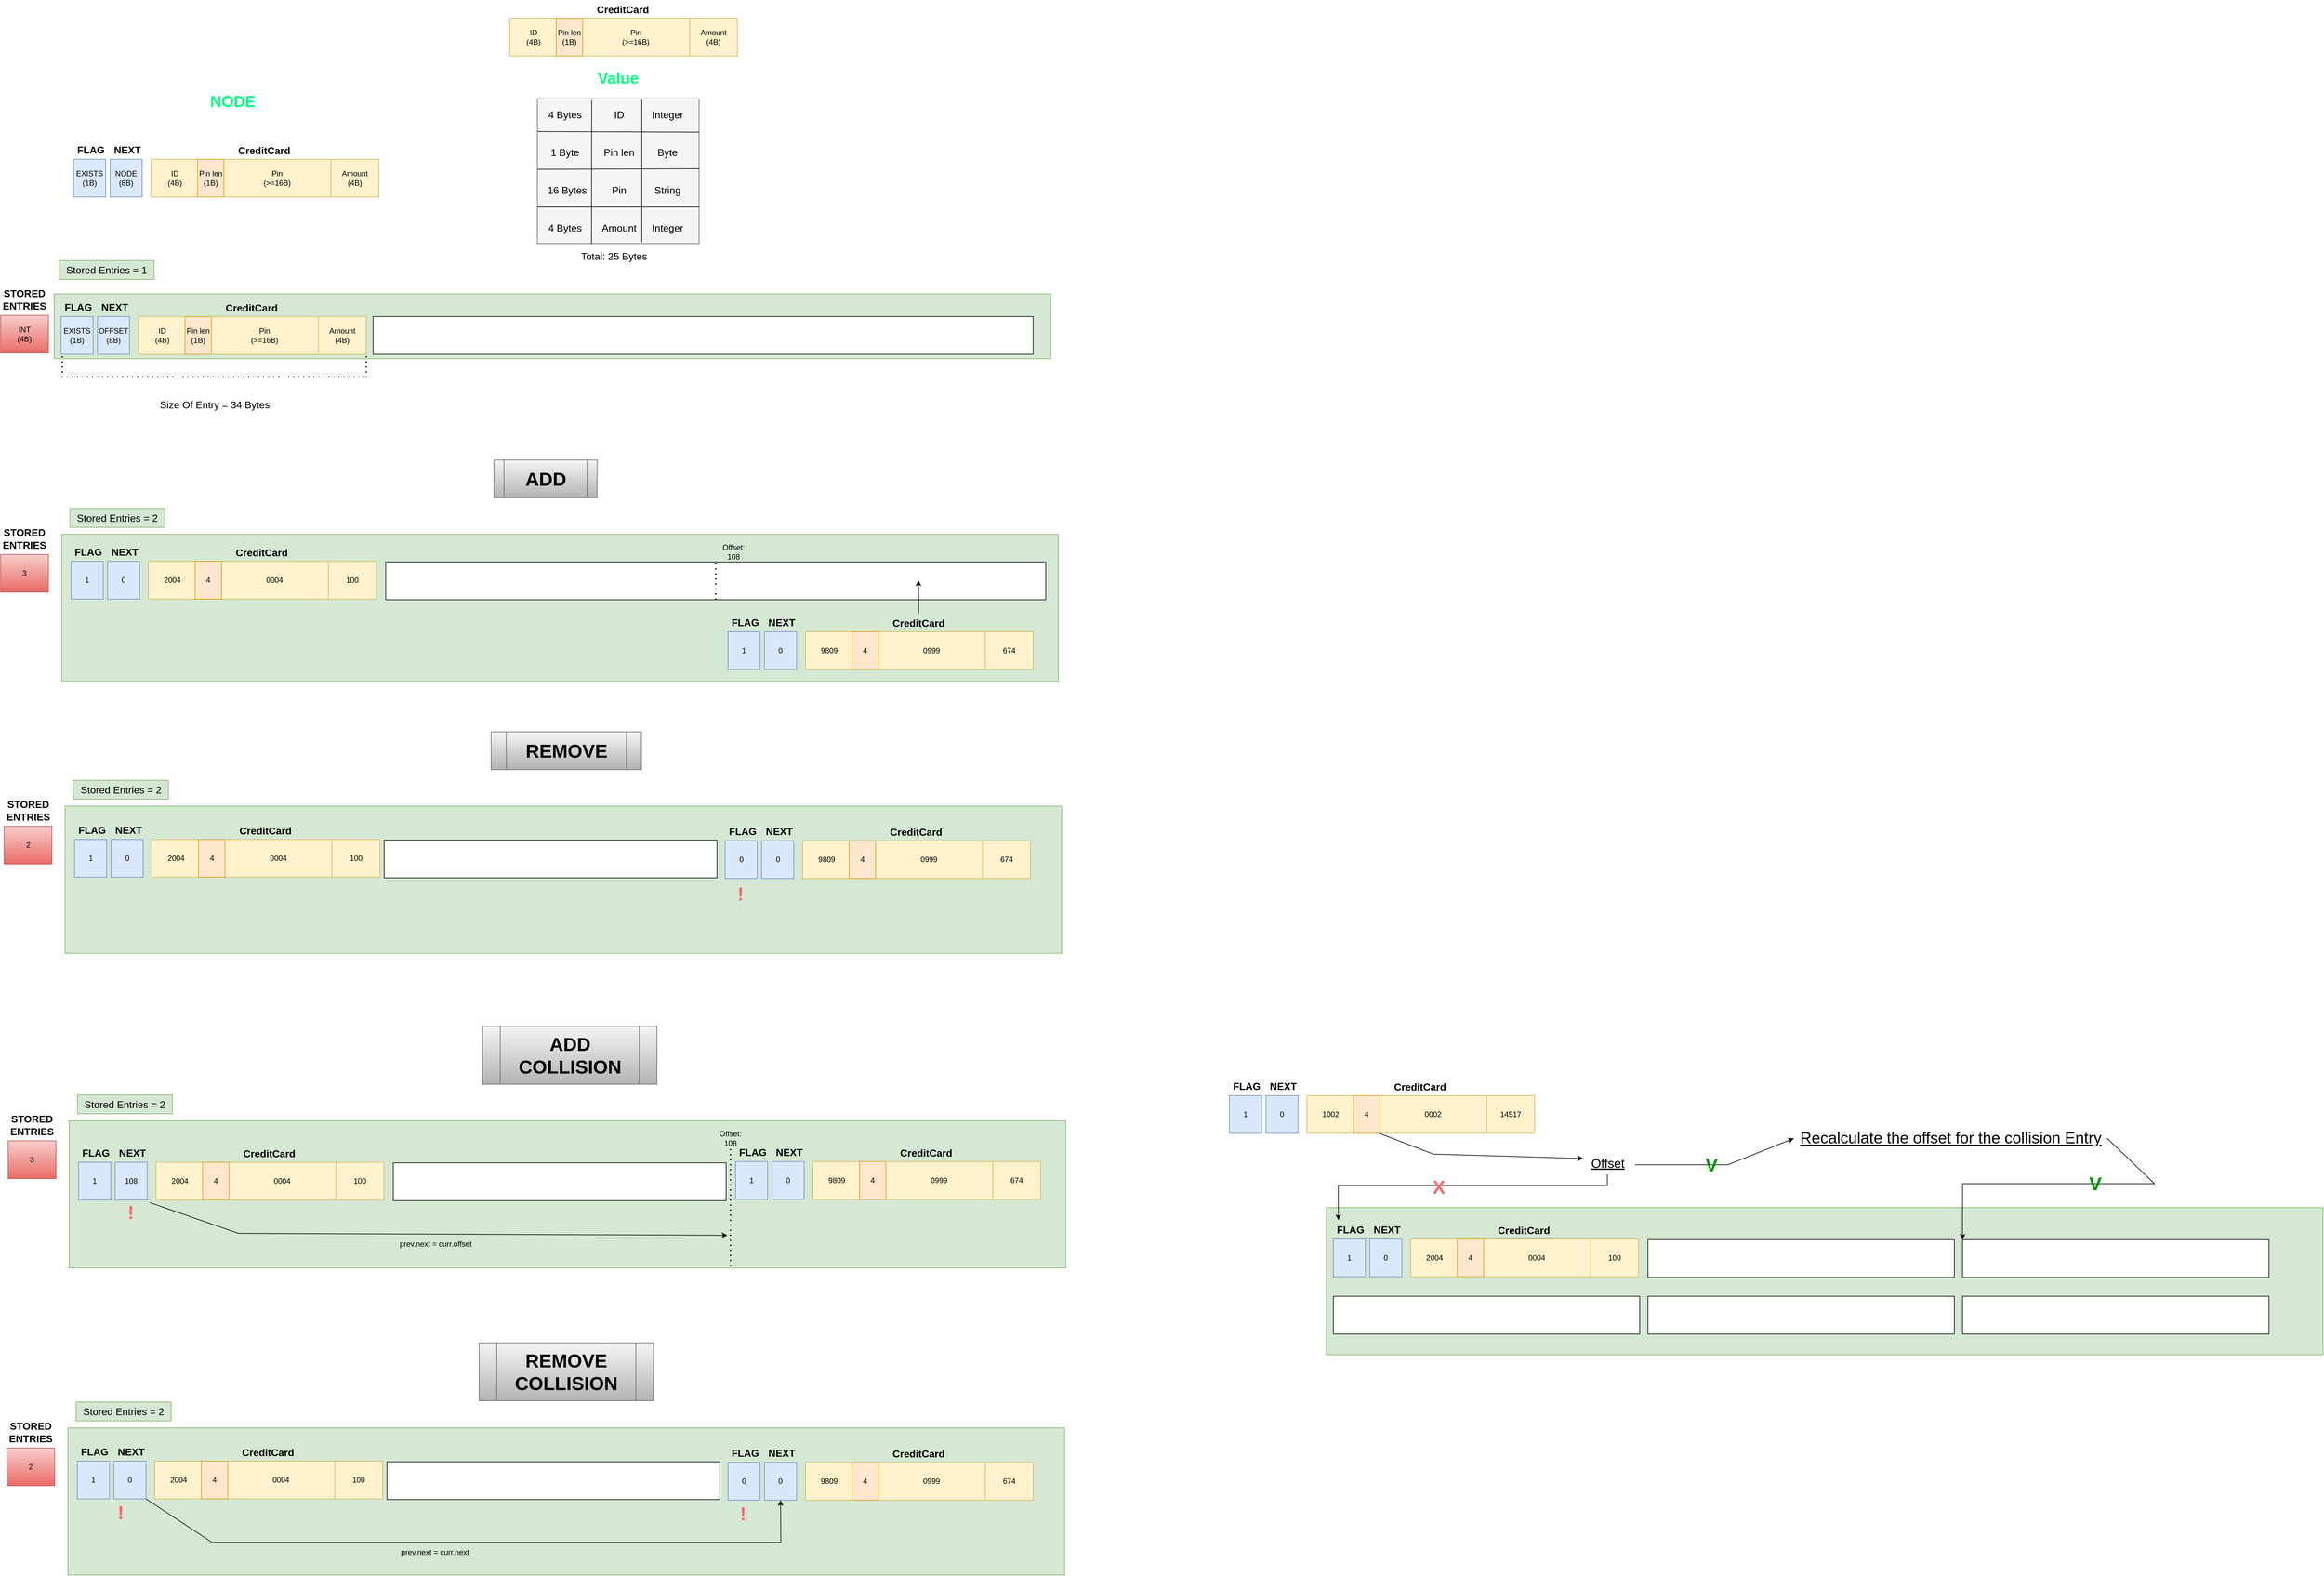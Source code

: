 <mxfile version="22.1.22" type="embed" pages="2">
  <diagram id="C5RBs43oDa-KdzZeNtuy" name="Structure">
    <mxGraphModel dx="2517" dy="1187" grid="0" gridSize="10" guides="1" tooltips="1" connect="1" arrows="1" fold="1" page="0" pageScale="1" pageWidth="827" pageHeight="1169" background="none" math="0" shadow="0">
      <root>
        <mxCell id="WIyWlLk6GJQsqaUBKTNV-0" />
        <mxCell id="WIyWlLk6GJQsqaUBKTNV-1" parent="WIyWlLk6GJQsqaUBKTNV-0" />
        <mxCell id="UhFkNUntWND5Q1ETPN0j-0" value="" style="rounded=0;whiteSpace=wrap;html=1;fillColor=#d5e8d4;strokeColor=#82b366;movable=1;resizable=1;rotatable=1;deletable=1;editable=1;locked=0;connectable=1;" parent="WIyWlLk6GJQsqaUBKTNV-1" vertex="1">
          <mxGeometry x="-220" y="191" width="1584" height="103" as="geometry" />
        </mxCell>
        <mxCell id="DAYwhRXH55ruIlpb_jp8-1" value="&lt;div&gt;Size Of Entry = 34 Bytes&lt;/div&gt;" style="text;html=1;align=center;verticalAlign=middle;whiteSpace=wrap;rounded=0;fontSize=16;" parent="WIyWlLk6GJQsqaUBKTNV-1" vertex="1">
          <mxGeometry x="-90" y="324" width="251" height="86" as="geometry" />
        </mxCell>
        <mxCell id="26" value="" style="group" parent="WIyWlLk6GJQsqaUBKTNV-1" vertex="1" connectable="0">
          <mxGeometry x="-208" y="285" width="488" height="39" as="geometry" />
        </mxCell>
        <mxCell id="9RUNyQODaoSe4tNgS9Tt-56" value="" style="endArrow=none;dashed=1;html=1;dashPattern=1 3;strokeWidth=2;rounded=0;fontSize=12;startSize=8;endSize=8;curved=1;entryX=0;entryY=1;entryDx=0;entryDy=0;" parent="26" edge="1">
          <mxGeometry width="50" height="50" relative="1" as="geometry">
            <mxPoint x="0.955" y="39" as="sourcePoint" />
            <mxPoint x="0.955" as="targetPoint" />
          </mxGeometry>
        </mxCell>
        <mxCell id="13" value="" style="group" parent="26" vertex="1" connectable="0">
          <mxGeometry y="33" width="488" height="5" as="geometry" />
        </mxCell>
        <mxCell id="9RUNyQODaoSe4tNgS9Tt-58" value="" style="endArrow=none;dashed=1;html=1;dashPattern=1 3;strokeWidth=2;rounded=0;fontSize=12;startSize=8;endSize=8;curved=1;" parent="13" edge="1">
          <mxGeometry width="50" height="50" relative="1" as="geometry">
            <mxPoint y="5" as="sourcePoint" />
            <mxPoint x="488.0" y="5" as="targetPoint" />
          </mxGeometry>
        </mxCell>
        <mxCell id="25" value="" style="endArrow=none;dashed=1;html=1;dashPattern=1 3;strokeWidth=2;rounded=0;fontSize=12;startSize=8;endSize=8;curved=1;entryX=0;entryY=1;entryDx=0;entryDy=0;" parent="26" edge="1">
          <mxGeometry width="50" height="50" relative="1" as="geometry">
            <mxPoint x="484.18" y="39" as="sourcePoint" />
            <mxPoint x="484.18" as="targetPoint" />
          </mxGeometry>
        </mxCell>
        <mxCell id="27" value="Stored Entries = 1" style="text;html=1;align=center;verticalAlign=middle;whiteSpace=wrap;rounded=0;fontSize=16;fillColor=#d5e8d4;strokeColor=#82b366;" parent="WIyWlLk6GJQsqaUBKTNV-1" vertex="1">
          <mxGeometry x="-212" y="138" width="151" height="30" as="geometry" />
        </mxCell>
        <mxCell id="39" value="" style="rounded=0;whiteSpace=wrap;html=1;fillColor=#d5e8d4;strokeColor=#82b366;movable=1;resizable=1;rotatable=1;deletable=1;editable=1;locked=0;connectable=1;" parent="WIyWlLk6GJQsqaUBKTNV-1" vertex="1">
          <mxGeometry x="-208" y="573" width="1584" height="234" as="geometry" />
        </mxCell>
        <mxCell id="41" value="Stored Entries = 2" style="text;html=1;align=center;verticalAlign=middle;whiteSpace=wrap;rounded=0;fontSize=16;fillColor=#d5e8d4;strokeColor=#82b366;" parent="WIyWlLk6GJQsqaUBKTNV-1" vertex="1">
          <mxGeometry x="-195" y="532" width="151" height="30" as="geometry" />
        </mxCell>
        <mxCell id="127" value="" style="group" parent="WIyWlLk6GJQsqaUBKTNV-1" vertex="1" connectable="0">
          <mxGeometry x="-305" y="185" width="76" height="100" as="geometry" />
        </mxCell>
        <mxCell id="125" value="&lt;div&gt;INT&lt;/div&gt;(4B)" style="rounded=0;whiteSpace=wrap;html=1;fillColor=#f8cecc;strokeColor=#b85450;container=0;gradientColor=#ea6b66;" parent="127" vertex="1">
          <mxGeometry y="40" width="76" height="60" as="geometry" />
        </mxCell>
        <mxCell id="126" value="&lt;b&gt;&lt;font style=&quot;font-size: 16px;&quot;&gt;STORED ENTRIES&lt;/font&gt;&lt;/b&gt;" style="text;html=1;strokeColor=none;fillColor=none;align=center;verticalAlign=middle;whiteSpace=wrap;rounded=0;" parent="127" vertex="1">
          <mxGeometry x="8" width="60" height="30" as="geometry" />
        </mxCell>
        <mxCell id="134" value="" style="group" parent="WIyWlLk6GJQsqaUBKTNV-1" vertex="1" connectable="0">
          <mxGeometry x="-305" y="565" width="76" height="100" as="geometry" />
        </mxCell>
        <mxCell id="135" value="3" style="rounded=0;whiteSpace=wrap;html=1;fillColor=#f8cecc;strokeColor=#b85450;container=0;gradientColor=#ea6b66;" parent="134" vertex="1">
          <mxGeometry y="40" width="76" height="60" as="geometry" />
        </mxCell>
        <mxCell id="136" value="&lt;b&gt;&lt;font style=&quot;font-size: 16px;&quot;&gt;STORED ENTRIES&lt;/font&gt;&lt;/b&gt;" style="text;html=1;strokeColor=none;fillColor=none;align=center;verticalAlign=middle;whiteSpace=wrap;rounded=0;" parent="134" vertex="1">
          <mxGeometry x="8" width="60" height="30" as="geometry" />
        </mxCell>
        <mxCell id="137" value="&lt;font style=&quot;font-size: 30px;&quot;&gt;&lt;b&gt;ADD&lt;/b&gt;&lt;/font&gt;" style="shape=process;whiteSpace=wrap;html=1;backgroundOutline=1;fillColor=#f5f5f5;gradientColor=#b3b3b3;strokeColor=#666666;" parent="WIyWlLk6GJQsqaUBKTNV-1" vertex="1">
          <mxGeometry x="479" y="455" width="164" height="60" as="geometry" />
        </mxCell>
        <mxCell id="H7bEyxn8mymeNR0-6cWi-148" value="" style="group" parent="WIyWlLk6GJQsqaUBKTNV-1" vertex="1" connectable="0">
          <mxGeometry x="504" y="-276" width="362" height="422" as="geometry" />
        </mxCell>
        <mxCell id="UhFkNUntWND5Q1ETPN0j-16" value="" style="rounded=0;whiteSpace=wrap;html=1;fillColor=#f5f5f5;fontColor=#333333;strokeColor=#666666;movable=1;resizable=1;rotatable=1;deletable=1;editable=1;locked=0;connectable=1;" parent="H7bEyxn8mymeNR0-6cWi-148" vertex="1">
          <mxGeometry x="44" y="157" width="257" height="230" as="geometry" />
        </mxCell>
        <mxCell id="H7bEyxn8mymeNR0-6cWi-147" value="" style="group" parent="H7bEyxn8mymeNR0-6cWi-148" vertex="1" connectable="0">
          <mxGeometry width="362" height="422" as="geometry" />
        </mxCell>
        <mxCell id="UhFkNUntWND5Q1ETPN0j-30" value="" style="endArrow=none;html=1;rounded=0;fontSize=12;startSize=8;endSize=8;curved=1;movable=1;resizable=1;rotatable=1;deletable=1;editable=1;locked=0;connectable=1;" parent="H7bEyxn8mymeNR0-6cWi-147" edge="1">
          <mxGeometry width="50" height="50" relative="1" as="geometry">
            <mxPoint x="44" y="329" as="sourcePoint" />
            <mxPoint x="301" y="329" as="targetPoint" />
          </mxGeometry>
        </mxCell>
        <mxCell id="H7bEyxn8mymeNR0-6cWi-146" value="" style="group" parent="H7bEyxn8mymeNR0-6cWi-147" vertex="1" connectable="0">
          <mxGeometry width="362" height="422" as="geometry" />
        </mxCell>
        <mxCell id="UhFkNUntWND5Q1ETPN0j-26" value="" style="endArrow=none;html=1;rounded=0;fontSize=12;startSize=8;endSize=8;curved=1;movable=1;resizable=1;rotatable=1;deletable=1;editable=1;locked=0;connectable=1;" parent="H7bEyxn8mymeNR0-6cWi-146" edge="1">
          <mxGeometry width="50" height="50" relative="1" as="geometry">
            <mxPoint x="44" y="269" as="sourcePoint" />
            <mxPoint x="301" y="268" as="targetPoint" />
          </mxGeometry>
        </mxCell>
        <mxCell id="H7bEyxn8mymeNR0-6cWi-144" value="" style="group" parent="H7bEyxn8mymeNR0-6cWi-146" vertex="1" connectable="0">
          <mxGeometry width="362" height="422" as="geometry" />
        </mxCell>
        <mxCell id="UhFkNUntWND5Q1ETPN0j-25" value="" style="endArrow=none;html=1;rounded=0;fontSize=12;startSize=8;endSize=8;curved=1;movable=1;resizable=1;rotatable=1;deletable=1;editable=1;locked=0;connectable=1;" parent="H7bEyxn8mymeNR0-6cWi-144" edge="1">
          <mxGeometry width="50" height="50" relative="1" as="geometry">
            <mxPoint x="44" y="209" as="sourcePoint" />
            <mxPoint x="301" y="210" as="targetPoint" />
          </mxGeometry>
        </mxCell>
        <mxCell id="H7bEyxn8mymeNR0-6cWi-141" value="" style="group" parent="H7bEyxn8mymeNR0-6cWi-144" vertex="1" connectable="0">
          <mxGeometry width="362" height="422" as="geometry" />
        </mxCell>
        <mxCell id="DAYwhRXH55ruIlpb_jp8-28" value="" style="group" parent="H7bEyxn8mymeNR0-6cWi-141" vertex="1" connectable="0">
          <mxGeometry width="362" height="89" as="geometry" />
        </mxCell>
        <mxCell id="UhFkNUntWND5Q1ETPN0j-10" value="&lt;b&gt;CreditCard&lt;/b&gt;" style="text;html=1;align=center;verticalAlign=middle;whiteSpace=wrap;rounded=0;fontSize=16;container=0;" parent="DAYwhRXH55ruIlpb_jp8-28" vertex="1">
          <mxGeometry x="150" width="60" height="30" as="geometry" />
        </mxCell>
        <mxCell id="DAYwhRXH55ruIlpb_jp8-27" value="&lt;div&gt;Amount&lt;/div&gt;(4B)" style="rounded=0;whiteSpace=wrap;html=1;fillColor=#fff2cc;strokeColor=#d6b656;container=0;" parent="DAYwhRXH55ruIlpb_jp8-28" vertex="1">
          <mxGeometry x="286" y="29" width="76" height="60" as="geometry" />
        </mxCell>
        <mxCell id="UhFkNUntWND5Q1ETPN0j-7" value="&lt;div&gt;ID&lt;/div&gt;(4B)" style="rounded=0;whiteSpace=wrap;html=1;fillColor=#fff2cc;strokeColor=#d6b656;container=0;" parent="DAYwhRXH55ruIlpb_jp8-28" vertex="1">
          <mxGeometry y="29" width="76" height="60" as="geometry" />
        </mxCell>
        <mxCell id="UhFkNUntWND5Q1ETPN0j-8" value="&lt;div&gt;Pin&lt;/div&gt;(&amp;gt;=16B)" style="rounded=0;whiteSpace=wrap;html=1;fillColor=#fff2cc;strokeColor=#d6b656;container=0;" parent="DAYwhRXH55ruIlpb_jp8-28" vertex="1">
          <mxGeometry x="115" y="29" width="171" height="60" as="geometry" />
        </mxCell>
        <mxCell id="DAYwhRXH55ruIlpb_jp8-2" value="&lt;div&gt;Pin len&lt;/div&gt;(1B)" style="rounded=0;whiteSpace=wrap;html=1;fillColor=#ffe6cc;strokeColor=#d79b00;container=0;" parent="DAYwhRXH55ruIlpb_jp8-28" vertex="1">
          <mxGeometry x="74" y="29" width="42" height="60" as="geometry" />
        </mxCell>
        <mxCell id="H7bEyxn8mymeNR0-6cWi-140" value="" style="group" parent="H7bEyxn8mymeNR0-6cWi-141" vertex="1" connectable="0">
          <mxGeometry x="58" y="102" width="229" height="320" as="geometry" />
        </mxCell>
        <mxCell id="9RUNyQODaoSe4tNgS9Tt-2" value="&lt;font color=&quot;#00ff80&quot; style=&quot;--darkreader-inline-color: #1aff8d;&quot; data-darkreader-inline-color=&quot;&quot;&gt;&lt;b&gt;&lt;font style=&quot;font-size: 25px;&quot;&gt;Value&lt;/font&gt;&lt;/b&gt;&lt;/font&gt;" style="text;whiteSpace=wrap;html=1;" parent="H7bEyxn8mymeNR0-6cWi-140" vertex="1">
          <mxGeometry x="80" width="66" height="52" as="geometry" />
        </mxCell>
        <mxCell id="9RUNyQODaoSe4tNgS9Tt-52" value="Total: 25 Bytes" style="text;html=1;align=center;verticalAlign=middle;whiteSpace=wrap;rounded=0;fontSize=16;" parent="H7bEyxn8mymeNR0-6cWi-140" vertex="1">
          <mxGeometry x="20" y="290" width="175.5" height="30" as="geometry" />
        </mxCell>
        <mxCell id="H7bEyxn8mymeNR0-6cWi-139" value="" style="group" parent="H7bEyxn8mymeNR0-6cWi-140" vertex="1" connectable="0">
          <mxGeometry y="56" width="229" height="229" as="geometry" />
        </mxCell>
        <mxCell id="UhFkNUntWND5Q1ETPN0j-17" value="ID" style="text;html=1;align=center;verticalAlign=middle;whiteSpace=wrap;rounded=0;fontSize=16;" parent="H7bEyxn8mymeNR0-6cWi-139" vertex="1">
          <mxGeometry x="80" y="9" width="72" height="30" as="geometry" />
        </mxCell>
        <mxCell id="UhFkNUntWND5Q1ETPN0j-19" value="4 Bytes" style="text;html=1;align=center;verticalAlign=middle;whiteSpace=wrap;rounded=0;fontSize=16;" parent="H7bEyxn8mymeNR0-6cWi-139" vertex="1">
          <mxGeometry y="9" width="60" height="30" as="geometry" />
        </mxCell>
        <mxCell id="UhFkNUntWND5Q1ETPN0j-21" value="" style="endArrow=none;html=1;rounded=0;fontSize=12;startSize=8;endSize=8;curved=1;entryX=0.336;entryY=0.008;entryDx=0;entryDy=0;entryPerimeter=0;movable=0;resizable=0;rotatable=0;deletable=0;editable=0;locked=1;connectable=0;" parent="H7bEyxn8mymeNR0-6cWi-139" target="UhFkNUntWND5Q1ETPN0j-16" edge="1">
          <mxGeometry width="50" height="50" relative="1" as="geometry">
            <mxPoint x="72" y="229" as="sourcePoint" />
            <mxPoint x="66" y="42" as="targetPoint" />
          </mxGeometry>
        </mxCell>
        <mxCell id="UhFkNUntWND5Q1ETPN0j-23" value="Integer" style="text;html=1;align=center;verticalAlign=middle;whiteSpace=wrap;rounded=0;fontSize=16;" parent="H7bEyxn8mymeNR0-6cWi-139" vertex="1">
          <mxGeometry x="157" y="9" width="72" height="30" as="geometry" />
        </mxCell>
        <mxCell id="UhFkNUntWND5Q1ETPN0j-24" value="" style="endArrow=none;html=1;rounded=0;fontSize=12;startSize=8;endSize=8;curved=1;entryX=0.336;entryY=0.008;entryDx=0;entryDy=0;entryPerimeter=0;movable=0;resizable=0;rotatable=0;deletable=0;editable=0;locked=1;connectable=0;" parent="H7bEyxn8mymeNR0-6cWi-139" edge="1">
          <mxGeometry width="50" height="50" relative="1" as="geometry">
            <mxPoint x="152" y="227" as="sourcePoint" />
            <mxPoint x="152" as="targetPoint" />
          </mxGeometry>
        </mxCell>
        <mxCell id="UhFkNUntWND5Q1ETPN0j-27" value="1 Byte" style="text;html=1;align=center;verticalAlign=middle;whiteSpace=wrap;rounded=0;fontSize=16;" parent="H7bEyxn8mymeNR0-6cWi-139" vertex="1">
          <mxGeometry y="69" width="60" height="30" as="geometry" />
        </mxCell>
        <mxCell id="UhFkNUntWND5Q1ETPN0j-28" value="Pin len" style="text;html=1;align=center;verticalAlign=middle;whiteSpace=wrap;rounded=0;fontSize=16;" parent="H7bEyxn8mymeNR0-6cWi-139" vertex="1">
          <mxGeometry x="80" y="69" width="72" height="30" as="geometry" />
        </mxCell>
        <mxCell id="UhFkNUntWND5Q1ETPN0j-29" value="Byte" style="text;html=1;align=center;verticalAlign=middle;whiteSpace=wrap;rounded=0;fontSize=16;" parent="H7bEyxn8mymeNR0-6cWi-139" vertex="1">
          <mxGeometry x="157" y="69" width="72" height="30" as="geometry" />
        </mxCell>
        <mxCell id="UhFkNUntWND5Q1ETPN0j-31" value="16 Bytes" style="text;html=1;align=center;verticalAlign=middle;whiteSpace=wrap;rounded=0;fontSize=16;" parent="H7bEyxn8mymeNR0-6cWi-139" vertex="1">
          <mxGeometry y="129" width="67" height="30" as="geometry" />
        </mxCell>
        <mxCell id="UhFkNUntWND5Q1ETPN0j-32" value="4 Bytes" style="text;html=1;align=center;verticalAlign=middle;whiteSpace=wrap;rounded=0;fontSize=16;" parent="H7bEyxn8mymeNR0-6cWi-139" vertex="1">
          <mxGeometry y="189" width="60" height="30" as="geometry" />
        </mxCell>
        <mxCell id="UhFkNUntWND5Q1ETPN0j-33" value="Pin" style="text;html=1;align=center;verticalAlign=middle;whiteSpace=wrap;rounded=0;fontSize=16;" parent="H7bEyxn8mymeNR0-6cWi-139" vertex="1">
          <mxGeometry x="80" y="129" width="72" height="30" as="geometry" />
        </mxCell>
        <mxCell id="UhFkNUntWND5Q1ETPN0j-34" value="Amount" style="text;html=1;align=center;verticalAlign=middle;whiteSpace=wrap;rounded=0;fontSize=16;" parent="H7bEyxn8mymeNR0-6cWi-139" vertex="1">
          <mxGeometry x="80" y="189" width="72" height="30" as="geometry" />
        </mxCell>
        <mxCell id="UhFkNUntWND5Q1ETPN0j-35" value="String" style="text;html=1;align=center;verticalAlign=middle;whiteSpace=wrap;rounded=0;fontSize=16;" parent="H7bEyxn8mymeNR0-6cWi-139" vertex="1">
          <mxGeometry x="157" y="129" width="72" height="30" as="geometry" />
        </mxCell>
        <mxCell id="UhFkNUntWND5Q1ETPN0j-36" value="Integer" style="text;html=1;align=center;verticalAlign=middle;whiteSpace=wrap;rounded=0;fontSize=16;" parent="H7bEyxn8mymeNR0-6cWi-139" vertex="1">
          <mxGeometry x="157" y="189" width="72" height="30" as="geometry" />
        </mxCell>
        <mxCell id="KwKGg6GuRS-w6h48RUuR-137" value="&lt;font color=&quot;#00ff80&quot; style=&quot;--darkreader-inline-color: #1aff8d; font-size: 25px;&quot; data-darkreader-inline-color=&quot;&quot;&gt;&lt;b&gt;NODE&lt;/b&gt;&lt;/font&gt;" style="text;whiteSpace=wrap;html=1;" parent="WIyWlLk6GJQsqaUBKTNV-1" vertex="1">
          <mxGeometry x="26" y="-137" width="82" height="52" as="geometry" />
        </mxCell>
        <mxCell id="KwKGg6GuRS-w6h48RUuR-234" value="" style="rounded=0;whiteSpace=wrap;html=1;fillColor=#d5e8d4;strokeColor=#82b366;movable=1;resizable=1;rotatable=1;deletable=1;editable=1;locked=0;connectable=1;" parent="WIyWlLk6GJQsqaUBKTNV-1" vertex="1">
          <mxGeometry x="-198" y="1993" width="1584" height="234" as="geometry" />
        </mxCell>
        <mxCell id="KwKGg6GuRS-w6h48RUuR-235" value="Stored Entries = 2" style="text;html=1;align=center;verticalAlign=middle;whiteSpace=wrap;rounded=0;fontSize=16;fillColor=#d5e8d4;strokeColor=#82b366;" parent="WIyWlLk6GJQsqaUBKTNV-1" vertex="1">
          <mxGeometry x="-185" y="1952" width="151" height="30" as="geometry" />
        </mxCell>
        <mxCell id="KwKGg6GuRS-w6h48RUuR-236" value="" style="group" parent="WIyWlLk6GJQsqaUBKTNV-1" vertex="1" connectable="0">
          <mxGeometry x="-295" y="1985" width="76" height="100" as="geometry" />
        </mxCell>
        <mxCell id="KwKGg6GuRS-w6h48RUuR-237" value="2" style="rounded=0;whiteSpace=wrap;html=1;fillColor=#f8cecc;strokeColor=#b85450;container=0;gradientColor=#ea6b66;" parent="KwKGg6GuRS-w6h48RUuR-236" vertex="1">
          <mxGeometry y="40" width="76" height="60" as="geometry" />
        </mxCell>
        <mxCell id="KwKGg6GuRS-w6h48RUuR-238" value="&lt;b&gt;&lt;font style=&quot;font-size: 16px;&quot;&gt;STORED ENTRIES&lt;/font&gt;&lt;/b&gt;" style="text;html=1;strokeColor=none;fillColor=none;align=center;verticalAlign=middle;whiteSpace=wrap;rounded=0;" parent="KwKGg6GuRS-w6h48RUuR-236" vertex="1">
          <mxGeometry x="8" width="60" height="30" as="geometry" />
        </mxCell>
        <mxCell id="KwKGg6GuRS-w6h48RUuR-305" value="" style="group" parent="WIyWlLk6GJQsqaUBKTNV-1" vertex="1" connectable="0">
          <mxGeometry x="-189" y="-53" width="485" height="90" as="geometry" />
        </mxCell>
        <mxCell id="KwKGg6GuRS-w6h48RUuR-181" value="" style="group" parent="KwKGg6GuRS-w6h48RUuR-305" vertex="1" connectable="0">
          <mxGeometry x="58" width="427" height="90" as="geometry" />
        </mxCell>
        <mxCell id="KwKGg6GuRS-w6h48RUuR-161" value="&lt;b&gt;CreditCard&lt;/b&gt;" style="text;html=1;align=center;verticalAlign=middle;whiteSpace=wrap;rounded=0;fontSize=16;container=0;movable=1;resizable=1;rotatable=1;deletable=1;editable=1;locked=0;connectable=1;" parent="KwKGg6GuRS-w6h48RUuR-181" vertex="1">
          <mxGeometry x="215" y="1" width="60" height="30" as="geometry" />
        </mxCell>
        <mxCell id="KwKGg6GuRS-w6h48RUuR-162" value="&lt;div&gt;Amount&lt;/div&gt;(4B)" style="rounded=0;whiteSpace=wrap;html=1;fillColor=#fff2cc;strokeColor=#d6b656;container=0;movable=1;resizable=1;rotatable=1;deletable=1;editable=1;locked=0;connectable=1;" parent="KwKGg6GuRS-w6h48RUuR-181" vertex="1">
          <mxGeometry x="351" y="30" width="76" height="60" as="geometry" />
        </mxCell>
        <mxCell id="KwKGg6GuRS-w6h48RUuR-163" value="&lt;div&gt;ID&lt;/div&gt;(4B)" style="rounded=0;whiteSpace=wrap;html=1;fillColor=#fff2cc;strokeColor=#d6b656;container=0;movable=1;resizable=1;rotatable=1;deletable=1;editable=1;locked=0;connectable=1;" parent="KwKGg6GuRS-w6h48RUuR-181" vertex="1">
          <mxGeometry x="65" y="30" width="76" height="60" as="geometry" />
        </mxCell>
        <mxCell id="KwKGg6GuRS-w6h48RUuR-164" value="&lt;div&gt;Pin&lt;/div&gt;(&amp;gt;=16B)" style="rounded=0;whiteSpace=wrap;html=1;fillColor=#fff2cc;strokeColor=#d6b656;container=0;movable=1;resizable=1;rotatable=1;deletable=1;editable=1;locked=0;connectable=1;" parent="KwKGg6GuRS-w6h48RUuR-181" vertex="1">
          <mxGeometry x="180" y="30" width="171" height="60" as="geometry" />
        </mxCell>
        <mxCell id="KwKGg6GuRS-w6h48RUuR-165" value="&lt;div&gt;Pin len&lt;/div&gt;(1B)" style="rounded=0;whiteSpace=wrap;html=1;fillColor=#ffe6cc;strokeColor=#d79b00;container=0;movable=1;resizable=1;rotatable=1;deletable=1;editable=1;locked=0;connectable=1;" parent="KwKGg6GuRS-w6h48RUuR-181" vertex="1">
          <mxGeometry x="139" y="30" width="42" height="60" as="geometry" />
        </mxCell>
        <mxCell id="KwKGg6GuRS-w6h48RUuR-176" value="NODE&lt;br&gt;(8B)&lt;br&gt;&lt;div&gt;&lt;/div&gt;" style="rounded=0;whiteSpace=wrap;html=1;fillColor=#dae8fc;strokeColor=#6c8ebf;container=0;movable=1;resizable=1;rotatable=1;deletable=1;editable=1;locked=0;connectable=1;" parent="KwKGg6GuRS-w6h48RUuR-181" vertex="1">
          <mxGeometry y="30" width="51" height="60" as="geometry" />
        </mxCell>
        <mxCell id="KwKGg6GuRS-w6h48RUuR-177" value="&lt;b&gt;&lt;font style=&quot;font-size: 16px;&quot;&gt;NEXT&lt;/font&gt;&lt;/b&gt;" style="text;html=1;strokeColor=none;fillColor=none;align=center;verticalAlign=middle;whiteSpace=wrap;rounded=0;movable=1;resizable=1;rotatable=1;deletable=1;editable=1;locked=0;connectable=1;container=0;" parent="KwKGg6GuRS-w6h48RUuR-181" vertex="1">
          <mxGeometry x="8" width="39" height="30" as="geometry" />
        </mxCell>
        <mxCell id="KwKGg6GuRS-w6h48RUuR-271" value="" style="group" parent="KwKGg6GuRS-w6h48RUuR-305" vertex="1" connectable="0">
          <mxGeometry width="51" height="90" as="geometry" />
        </mxCell>
        <mxCell id="KwKGg6GuRS-w6h48RUuR-272" value="&lt;div&gt;EXISTS&lt;/div&gt;(1B)" style="rounded=0;whiteSpace=wrap;html=1;fillColor=#dae8fc;strokeColor=#6c8ebf;container=0;" parent="KwKGg6GuRS-w6h48RUuR-271" vertex="1">
          <mxGeometry y="30" width="51" height="60" as="geometry" />
        </mxCell>
        <mxCell id="KwKGg6GuRS-w6h48RUuR-273" value="&lt;b&gt;&lt;font style=&quot;font-size: 16px;&quot;&gt;FLAG&lt;/font&gt;&lt;/b&gt;" style="text;html=1;strokeColor=none;fillColor=none;align=center;verticalAlign=middle;whiteSpace=wrap;rounded=0;" parent="KwKGg6GuRS-w6h48RUuR-271" vertex="1">
          <mxGeometry x="8" width="39" height="30" as="geometry" />
        </mxCell>
        <mxCell id="KwKGg6GuRS-w6h48RUuR-306" value="" style="group" parent="WIyWlLk6GJQsqaUBKTNV-1" vertex="1" connectable="0">
          <mxGeometry x="-209" y="197" width="485" height="90" as="geometry" />
        </mxCell>
        <mxCell id="KwKGg6GuRS-w6h48RUuR-307" value="" style="group" parent="KwKGg6GuRS-w6h48RUuR-306" vertex="1" connectable="0">
          <mxGeometry x="58" width="427" height="90" as="geometry" />
        </mxCell>
        <mxCell id="KwKGg6GuRS-w6h48RUuR-308" value="&lt;b&gt;CreditCard&lt;/b&gt;" style="text;html=1;align=center;verticalAlign=middle;whiteSpace=wrap;rounded=0;fontSize=16;container=0;movable=1;resizable=1;rotatable=1;deletable=1;editable=1;locked=0;connectable=1;" parent="KwKGg6GuRS-w6h48RUuR-307" vertex="1">
          <mxGeometry x="215" y="1" width="60" height="30" as="geometry" />
        </mxCell>
        <mxCell id="KwKGg6GuRS-w6h48RUuR-309" value="&lt;div&gt;Amount&lt;/div&gt;(4B)" style="rounded=0;whiteSpace=wrap;html=1;fillColor=#fff2cc;strokeColor=#d6b656;container=0;movable=1;resizable=1;rotatable=1;deletable=1;editable=1;locked=0;connectable=1;" parent="KwKGg6GuRS-w6h48RUuR-307" vertex="1">
          <mxGeometry x="351" y="30" width="76" height="60" as="geometry" />
        </mxCell>
        <mxCell id="KwKGg6GuRS-w6h48RUuR-310" value="&lt;div&gt;ID&lt;/div&gt;(4B)" style="rounded=0;whiteSpace=wrap;html=1;fillColor=#fff2cc;strokeColor=#d6b656;container=0;movable=1;resizable=1;rotatable=1;deletable=1;editable=1;locked=0;connectable=1;" parent="KwKGg6GuRS-w6h48RUuR-307" vertex="1">
          <mxGeometry x="65" y="30" width="76" height="60" as="geometry" />
        </mxCell>
        <mxCell id="KwKGg6GuRS-w6h48RUuR-311" value="&lt;div&gt;Pin&lt;/div&gt;(&amp;gt;=16B)" style="rounded=0;whiteSpace=wrap;html=1;fillColor=#fff2cc;strokeColor=#d6b656;container=0;movable=1;resizable=1;rotatable=1;deletable=1;editable=1;locked=0;connectable=1;" parent="KwKGg6GuRS-w6h48RUuR-307" vertex="1">
          <mxGeometry x="180" y="30" width="171" height="60" as="geometry" />
        </mxCell>
        <mxCell id="KwKGg6GuRS-w6h48RUuR-312" value="&lt;div&gt;Pin len&lt;/div&gt;(1B)" style="rounded=0;whiteSpace=wrap;html=1;fillColor=#ffe6cc;strokeColor=#d79b00;container=0;movable=1;resizable=1;rotatable=1;deletable=1;editable=1;locked=0;connectable=1;" parent="KwKGg6GuRS-w6h48RUuR-307" vertex="1">
          <mxGeometry x="139" y="30" width="42" height="60" as="geometry" />
        </mxCell>
        <mxCell id="KwKGg6GuRS-w6h48RUuR-313" value="OFFSET&lt;br&gt;(8B)&lt;br&gt;&lt;div&gt;&lt;/div&gt;" style="rounded=0;whiteSpace=wrap;html=1;fillColor=#dae8fc;strokeColor=#6c8ebf;container=0;movable=1;resizable=1;rotatable=1;deletable=1;editable=1;locked=0;connectable=1;" parent="KwKGg6GuRS-w6h48RUuR-307" vertex="1">
          <mxGeometry y="30" width="51" height="60" as="geometry" />
        </mxCell>
        <mxCell id="KwKGg6GuRS-w6h48RUuR-314" value="&lt;b&gt;&lt;font style=&quot;font-size: 16px;&quot;&gt;NEXT&lt;/font&gt;&lt;/b&gt;" style="text;html=1;strokeColor=none;fillColor=none;align=center;verticalAlign=middle;whiteSpace=wrap;rounded=0;movable=1;resizable=1;rotatable=1;deletable=1;editable=1;locked=0;connectable=1;container=0;" parent="KwKGg6GuRS-w6h48RUuR-307" vertex="1">
          <mxGeometry x="8" width="39" height="30" as="geometry" />
        </mxCell>
        <mxCell id="KwKGg6GuRS-w6h48RUuR-315" value="" style="group" parent="KwKGg6GuRS-w6h48RUuR-306" vertex="1" connectable="0">
          <mxGeometry width="51" height="90" as="geometry" />
        </mxCell>
        <mxCell id="KwKGg6GuRS-w6h48RUuR-316" value="&lt;div&gt;EXISTS&lt;/div&gt;(1B)" style="rounded=0;whiteSpace=wrap;html=1;fillColor=#dae8fc;strokeColor=#6c8ebf;container=0;" parent="KwKGg6GuRS-w6h48RUuR-315" vertex="1">
          <mxGeometry y="30" width="51" height="60" as="geometry" />
        </mxCell>
        <mxCell id="KwKGg6GuRS-w6h48RUuR-317" value="&lt;b&gt;&lt;font style=&quot;font-size: 16px;&quot;&gt;FLAG&lt;/font&gt;&lt;/b&gt;" style="text;html=1;strokeColor=none;fillColor=none;align=center;verticalAlign=middle;whiteSpace=wrap;rounded=0;" parent="KwKGg6GuRS-w6h48RUuR-315" vertex="1">
          <mxGeometry x="8" width="39" height="30" as="geometry" />
        </mxCell>
        <mxCell id="KwKGg6GuRS-w6h48RUuR-330" value="" style="group" parent="WIyWlLk6GJQsqaUBKTNV-1" vertex="1" connectable="0">
          <mxGeometry x="-193" y="586" width="485" height="90" as="geometry" />
        </mxCell>
        <mxCell id="KwKGg6GuRS-w6h48RUuR-331" value="" style="group" parent="KwKGg6GuRS-w6h48RUuR-330" vertex="1" connectable="0">
          <mxGeometry x="58" width="427" height="90" as="geometry" />
        </mxCell>
        <mxCell id="KwKGg6GuRS-w6h48RUuR-332" value="&lt;b&gt;CreditCard&lt;/b&gt;" style="text;html=1;align=center;verticalAlign=middle;whiteSpace=wrap;rounded=0;fontSize=16;container=0;movable=1;resizable=1;rotatable=1;deletable=1;editable=1;locked=0;connectable=1;" parent="KwKGg6GuRS-w6h48RUuR-331" vertex="1">
          <mxGeometry x="215" y="1" width="60" height="30" as="geometry" />
        </mxCell>
        <mxCell id="KwKGg6GuRS-w6h48RUuR-333" value="100&lt;div&gt;&lt;/div&gt;" style="rounded=0;whiteSpace=wrap;html=1;fillColor=#fff2cc;strokeColor=#d6b656;container=0;movable=1;resizable=1;rotatable=1;deletable=1;editable=1;locked=0;connectable=1;" parent="KwKGg6GuRS-w6h48RUuR-331" vertex="1">
          <mxGeometry x="351" y="30" width="76" height="60" as="geometry" />
        </mxCell>
        <mxCell id="KwKGg6GuRS-w6h48RUuR-334" value="2004&lt;div&gt;&lt;/div&gt;" style="rounded=0;whiteSpace=wrap;html=1;fillColor=#fff2cc;strokeColor=#d6b656;container=0;movable=1;resizable=1;rotatable=1;deletable=1;editable=1;locked=0;connectable=1;" parent="KwKGg6GuRS-w6h48RUuR-331" vertex="1">
          <mxGeometry x="65" y="30" width="76" height="60" as="geometry" />
        </mxCell>
        <mxCell id="KwKGg6GuRS-w6h48RUuR-335" value="0004&lt;div&gt;&lt;/div&gt;" style="rounded=0;whiteSpace=wrap;html=1;fillColor=#fff2cc;strokeColor=#d6b656;container=0;movable=1;resizable=1;rotatable=1;deletable=1;editable=1;locked=0;connectable=1;" parent="KwKGg6GuRS-w6h48RUuR-331" vertex="1">
          <mxGeometry x="180" y="30" width="171" height="60" as="geometry" />
        </mxCell>
        <mxCell id="KwKGg6GuRS-w6h48RUuR-336" value="4&lt;div&gt;&lt;/div&gt;" style="rounded=0;whiteSpace=wrap;html=1;fillColor=#ffe6cc;strokeColor=#d79b00;container=0;movable=1;resizable=1;rotatable=1;deletable=1;editable=1;locked=0;connectable=1;" parent="KwKGg6GuRS-w6h48RUuR-331" vertex="1">
          <mxGeometry x="139" y="30" width="42" height="60" as="geometry" />
        </mxCell>
        <mxCell id="KwKGg6GuRS-w6h48RUuR-337" value="0&lt;br&gt;&lt;div&gt;&lt;/div&gt;" style="rounded=0;whiteSpace=wrap;html=1;fillColor=#dae8fc;strokeColor=#6c8ebf;container=0;movable=1;resizable=1;rotatable=1;deletable=1;editable=1;locked=0;connectable=1;" parent="KwKGg6GuRS-w6h48RUuR-331" vertex="1">
          <mxGeometry y="30" width="51" height="60" as="geometry" />
        </mxCell>
        <mxCell id="KwKGg6GuRS-w6h48RUuR-338" value="&lt;b&gt;&lt;font style=&quot;font-size: 16px;&quot;&gt;NEXT&lt;/font&gt;&lt;/b&gt;" style="text;html=1;strokeColor=none;fillColor=none;align=center;verticalAlign=middle;whiteSpace=wrap;rounded=0;movable=1;resizable=1;rotatable=1;deletable=1;editable=1;locked=0;connectable=1;container=0;" parent="KwKGg6GuRS-w6h48RUuR-331" vertex="1">
          <mxGeometry x="8" width="39" height="30" as="geometry" />
        </mxCell>
        <mxCell id="KwKGg6GuRS-w6h48RUuR-339" value="" style="group" parent="KwKGg6GuRS-w6h48RUuR-330" vertex="1" connectable="0">
          <mxGeometry width="51" height="90" as="geometry" />
        </mxCell>
        <mxCell id="KwKGg6GuRS-w6h48RUuR-340" value="1&lt;div&gt;&lt;/div&gt;" style="rounded=0;whiteSpace=wrap;html=1;fillColor=#dae8fc;strokeColor=#6c8ebf;container=0;" parent="KwKGg6GuRS-w6h48RUuR-339" vertex="1">
          <mxGeometry y="30" width="51" height="60" as="geometry" />
        </mxCell>
        <mxCell id="KwKGg6GuRS-w6h48RUuR-341" value="&lt;b&gt;&lt;font style=&quot;font-size: 16px;&quot;&gt;FLAG&lt;/font&gt;&lt;/b&gt;" style="text;html=1;strokeColor=none;fillColor=none;align=center;verticalAlign=middle;whiteSpace=wrap;rounded=0;" parent="KwKGg6GuRS-w6h48RUuR-339" vertex="1">
          <mxGeometry x="8" width="39" height="30" as="geometry" />
        </mxCell>
        <mxCell id="KwKGg6GuRS-w6h48RUuR-354" value="" style="group" parent="WIyWlLk6GJQsqaUBKTNV-1" vertex="1" connectable="0">
          <mxGeometry x="851" y="698" width="485" height="90" as="geometry" />
        </mxCell>
        <mxCell id="KwKGg6GuRS-w6h48RUuR-355" value="" style="group" parent="KwKGg6GuRS-w6h48RUuR-354" vertex="1" connectable="0">
          <mxGeometry x="58" width="427" height="90" as="geometry" />
        </mxCell>
        <mxCell id="KwKGg6GuRS-w6h48RUuR-356" value="&lt;b&gt;CreditCard&lt;/b&gt;" style="text;html=1;align=center;verticalAlign=middle;whiteSpace=wrap;rounded=0;fontSize=16;container=0;movable=1;resizable=1;rotatable=1;deletable=1;editable=1;locked=0;connectable=1;" parent="KwKGg6GuRS-w6h48RUuR-355" vertex="1">
          <mxGeometry x="215" y="1" width="60" height="30" as="geometry" />
        </mxCell>
        <mxCell id="KwKGg6GuRS-w6h48RUuR-357" value="674&lt;div&gt;&lt;/div&gt;" style="rounded=0;whiteSpace=wrap;html=1;fillColor=#fff2cc;strokeColor=#d6b656;container=0;movable=1;resizable=1;rotatable=1;deletable=1;editable=1;locked=0;connectable=1;" parent="KwKGg6GuRS-w6h48RUuR-355" vertex="1">
          <mxGeometry x="351" y="30" width="76" height="60" as="geometry" />
        </mxCell>
        <mxCell id="KwKGg6GuRS-w6h48RUuR-358" value="9809&lt;div&gt;&lt;/div&gt;" style="rounded=0;whiteSpace=wrap;html=1;fillColor=#fff2cc;strokeColor=#d6b656;container=0;movable=1;resizable=1;rotatable=1;deletable=1;editable=1;locked=0;connectable=1;" parent="KwKGg6GuRS-w6h48RUuR-355" vertex="1">
          <mxGeometry x="65" y="30" width="76" height="60" as="geometry" />
        </mxCell>
        <mxCell id="KwKGg6GuRS-w6h48RUuR-359" value="0999&lt;div&gt;&lt;/div&gt;" style="rounded=0;whiteSpace=wrap;html=1;fillColor=#fff2cc;strokeColor=#d6b656;container=0;movable=1;resizable=1;rotatable=1;deletable=1;editable=1;locked=0;connectable=1;" parent="KwKGg6GuRS-w6h48RUuR-355" vertex="1">
          <mxGeometry x="180" y="30" width="171" height="60" as="geometry" />
        </mxCell>
        <mxCell id="KwKGg6GuRS-w6h48RUuR-360" value="4&lt;div&gt;&lt;/div&gt;" style="rounded=0;whiteSpace=wrap;html=1;fillColor=#ffe6cc;strokeColor=#d79b00;container=0;movable=1;resizable=1;rotatable=1;deletable=1;editable=1;locked=0;connectable=1;" parent="KwKGg6GuRS-w6h48RUuR-355" vertex="1">
          <mxGeometry x="139" y="30" width="42" height="60" as="geometry" />
        </mxCell>
        <mxCell id="KwKGg6GuRS-w6h48RUuR-361" value="0&lt;br&gt;&lt;div&gt;&lt;/div&gt;" style="rounded=0;whiteSpace=wrap;html=1;fillColor=#dae8fc;strokeColor=#6c8ebf;container=0;movable=1;resizable=1;rotatable=1;deletable=1;editable=1;locked=0;connectable=1;" parent="KwKGg6GuRS-w6h48RUuR-355" vertex="1">
          <mxGeometry y="30" width="51" height="60" as="geometry" />
        </mxCell>
        <mxCell id="KwKGg6GuRS-w6h48RUuR-362" value="&lt;b&gt;&lt;font style=&quot;font-size: 16px;&quot;&gt;NEXT&lt;/font&gt;&lt;/b&gt;" style="text;html=1;strokeColor=none;fillColor=none;align=center;verticalAlign=middle;whiteSpace=wrap;rounded=0;movable=1;resizable=1;rotatable=1;deletable=1;editable=1;locked=0;connectable=1;container=0;" parent="KwKGg6GuRS-w6h48RUuR-355" vertex="1">
          <mxGeometry x="8" width="39" height="30" as="geometry" />
        </mxCell>
        <mxCell id="KwKGg6GuRS-w6h48RUuR-363" value="" style="group" parent="KwKGg6GuRS-w6h48RUuR-354" vertex="1" connectable="0">
          <mxGeometry width="51" height="90" as="geometry" />
        </mxCell>
        <mxCell id="KwKGg6GuRS-w6h48RUuR-364" value="1&lt;div&gt;&lt;/div&gt;" style="rounded=0;whiteSpace=wrap;html=1;fillColor=#dae8fc;strokeColor=#6c8ebf;container=0;" parent="KwKGg6GuRS-w6h48RUuR-363" vertex="1">
          <mxGeometry y="30" width="51" height="60" as="geometry" />
        </mxCell>
        <mxCell id="KwKGg6GuRS-w6h48RUuR-365" value="&lt;b&gt;&lt;font style=&quot;font-size: 16px;&quot;&gt;FLAG&lt;/font&gt;&lt;/b&gt;" style="text;html=1;strokeColor=none;fillColor=none;align=center;verticalAlign=middle;whiteSpace=wrap;rounded=0;" parent="KwKGg6GuRS-w6h48RUuR-363" vertex="1">
          <mxGeometry x="8" width="39" height="30" as="geometry" />
        </mxCell>
        <mxCell id="KwKGg6GuRS-w6h48RUuR-367" value="" style="group" parent="WIyWlLk6GJQsqaUBKTNV-1" vertex="1" connectable="0">
          <mxGeometry x="-183" y="2016" width="485" height="90" as="geometry" />
        </mxCell>
        <mxCell id="KwKGg6GuRS-w6h48RUuR-368" value="" style="group" parent="KwKGg6GuRS-w6h48RUuR-367" vertex="1" connectable="0">
          <mxGeometry x="58" width="427" height="90" as="geometry" />
        </mxCell>
        <mxCell id="KwKGg6GuRS-w6h48RUuR-369" value="&lt;b&gt;CreditCard&lt;/b&gt;" style="text;html=1;align=center;verticalAlign=middle;whiteSpace=wrap;rounded=0;fontSize=16;container=0;movable=1;resizable=1;rotatable=1;deletable=1;editable=1;locked=0;connectable=1;" parent="KwKGg6GuRS-w6h48RUuR-368" vertex="1">
          <mxGeometry x="215" y="1" width="60" height="30" as="geometry" />
        </mxCell>
        <mxCell id="KwKGg6GuRS-w6h48RUuR-370" value="100&lt;div&gt;&lt;/div&gt;" style="rounded=0;whiteSpace=wrap;html=1;fillColor=#fff2cc;strokeColor=#d6b656;container=0;movable=1;resizable=1;rotatable=1;deletable=1;editable=1;locked=0;connectable=1;" parent="KwKGg6GuRS-w6h48RUuR-368" vertex="1">
          <mxGeometry x="351" y="30" width="76" height="60" as="geometry" />
        </mxCell>
        <mxCell id="KwKGg6GuRS-w6h48RUuR-371" value="2004&lt;div&gt;&lt;/div&gt;" style="rounded=0;whiteSpace=wrap;html=1;fillColor=#fff2cc;strokeColor=#d6b656;container=0;movable=1;resizable=1;rotatable=1;deletable=1;editable=1;locked=0;connectable=1;" parent="KwKGg6GuRS-w6h48RUuR-368" vertex="1">
          <mxGeometry x="65" y="30" width="76" height="60" as="geometry" />
        </mxCell>
        <mxCell id="KwKGg6GuRS-w6h48RUuR-372" value="0004&lt;div&gt;&lt;/div&gt;" style="rounded=0;whiteSpace=wrap;html=1;fillColor=#fff2cc;strokeColor=#d6b656;container=0;movable=1;resizable=1;rotatable=1;deletable=1;editable=1;locked=0;connectable=1;" parent="KwKGg6GuRS-w6h48RUuR-368" vertex="1">
          <mxGeometry x="180" y="30" width="171" height="60" as="geometry" />
        </mxCell>
        <mxCell id="KwKGg6GuRS-w6h48RUuR-373" value="4&lt;div&gt;&lt;/div&gt;" style="rounded=0;whiteSpace=wrap;html=1;fillColor=#ffe6cc;strokeColor=#d79b00;container=0;movable=1;resizable=1;rotatable=1;deletable=1;editable=1;locked=0;connectable=1;" parent="KwKGg6GuRS-w6h48RUuR-368" vertex="1">
          <mxGeometry x="139" y="30" width="42" height="60" as="geometry" />
        </mxCell>
        <mxCell id="KwKGg6GuRS-w6h48RUuR-374" value="0&lt;br&gt;&lt;div&gt;&lt;/div&gt;" style="rounded=0;whiteSpace=wrap;html=1;fillColor=#dae8fc;strokeColor=#6c8ebf;container=0;movable=1;resizable=1;rotatable=1;deletable=1;editable=1;locked=0;connectable=1;" parent="KwKGg6GuRS-w6h48RUuR-368" vertex="1">
          <mxGeometry y="30" width="51" height="60" as="geometry" />
        </mxCell>
        <mxCell id="KwKGg6GuRS-w6h48RUuR-375" value="&lt;b&gt;&lt;font style=&quot;font-size: 16px;&quot;&gt;NEXT&lt;/font&gt;&lt;/b&gt;" style="text;html=1;strokeColor=none;fillColor=none;align=center;verticalAlign=middle;whiteSpace=wrap;rounded=0;movable=1;resizable=1;rotatable=1;deletable=1;editable=1;locked=0;connectable=1;container=0;" parent="KwKGg6GuRS-w6h48RUuR-368" vertex="1">
          <mxGeometry x="8" width="39" height="30" as="geometry" />
        </mxCell>
        <mxCell id="KwKGg6GuRS-w6h48RUuR-376" value="" style="group" parent="KwKGg6GuRS-w6h48RUuR-367" vertex="1" connectable="0">
          <mxGeometry width="51" height="90" as="geometry" />
        </mxCell>
        <mxCell id="KwKGg6GuRS-w6h48RUuR-377" value="1&lt;div&gt;&lt;/div&gt;" style="rounded=0;whiteSpace=wrap;html=1;fillColor=#dae8fc;strokeColor=#6c8ebf;container=0;" parent="KwKGg6GuRS-w6h48RUuR-376" vertex="1">
          <mxGeometry y="30" width="51" height="60" as="geometry" />
        </mxCell>
        <mxCell id="KwKGg6GuRS-w6h48RUuR-378" value="&lt;b&gt;&lt;font style=&quot;font-size: 16px;&quot;&gt;FLAG&lt;/font&gt;&lt;/b&gt;" style="text;html=1;strokeColor=none;fillColor=none;align=center;verticalAlign=middle;whiteSpace=wrap;rounded=0;" parent="KwKGg6GuRS-w6h48RUuR-376" vertex="1">
          <mxGeometry x="8" width="39" height="30" as="geometry" />
        </mxCell>
        <mxCell id="KwKGg6GuRS-w6h48RUuR-391" value="" style="group" parent="WIyWlLk6GJQsqaUBKTNV-1" vertex="1" connectable="0">
          <mxGeometry x="851" y="2018" width="485" height="90" as="geometry" />
        </mxCell>
        <mxCell id="KwKGg6GuRS-w6h48RUuR-392" value="" style="group" parent="KwKGg6GuRS-w6h48RUuR-391" vertex="1" connectable="0">
          <mxGeometry x="58" width="427" height="90" as="geometry" />
        </mxCell>
        <mxCell id="KwKGg6GuRS-w6h48RUuR-393" value="&lt;b&gt;CreditCard&lt;/b&gt;" style="text;html=1;align=center;verticalAlign=middle;whiteSpace=wrap;rounded=0;fontSize=16;container=0;movable=1;resizable=1;rotatable=1;deletable=1;editable=1;locked=0;connectable=1;" parent="KwKGg6GuRS-w6h48RUuR-392" vertex="1">
          <mxGeometry x="215" y="1" width="60" height="30" as="geometry" />
        </mxCell>
        <mxCell id="KwKGg6GuRS-w6h48RUuR-394" value="674&lt;div&gt;&lt;/div&gt;" style="rounded=0;whiteSpace=wrap;html=1;fillColor=#fff2cc;strokeColor=#d6b656;container=0;movable=1;resizable=1;rotatable=1;deletable=1;editable=1;locked=0;connectable=1;" parent="KwKGg6GuRS-w6h48RUuR-392" vertex="1">
          <mxGeometry x="351" y="30" width="76" height="60" as="geometry" />
        </mxCell>
        <mxCell id="KwKGg6GuRS-w6h48RUuR-395" value="9809&lt;div&gt;&lt;/div&gt;" style="rounded=0;whiteSpace=wrap;html=1;fillColor=#fff2cc;strokeColor=#d6b656;container=0;movable=1;resizable=1;rotatable=1;deletable=1;editable=1;locked=0;connectable=1;" parent="KwKGg6GuRS-w6h48RUuR-392" vertex="1">
          <mxGeometry x="65" y="30" width="76" height="60" as="geometry" />
        </mxCell>
        <mxCell id="KwKGg6GuRS-w6h48RUuR-396" value="0999&lt;div&gt;&lt;/div&gt;" style="rounded=0;whiteSpace=wrap;html=1;fillColor=#fff2cc;strokeColor=#d6b656;container=0;movable=1;resizable=1;rotatable=1;deletable=1;editable=1;locked=0;connectable=1;" parent="KwKGg6GuRS-w6h48RUuR-392" vertex="1">
          <mxGeometry x="180" y="30" width="171" height="60" as="geometry" />
        </mxCell>
        <mxCell id="KwKGg6GuRS-w6h48RUuR-397" value="4&lt;div&gt;&lt;/div&gt;" style="rounded=0;whiteSpace=wrap;html=1;fillColor=#ffe6cc;strokeColor=#d79b00;container=0;movable=1;resizable=1;rotatable=1;deletable=1;editable=1;locked=0;connectable=1;" parent="KwKGg6GuRS-w6h48RUuR-392" vertex="1">
          <mxGeometry x="139" y="30" width="42" height="60" as="geometry" />
        </mxCell>
        <mxCell id="KwKGg6GuRS-w6h48RUuR-398" value="0&lt;br&gt;&lt;div&gt;&lt;/div&gt;" style="rounded=0;whiteSpace=wrap;html=1;fillColor=#dae8fc;strokeColor=#6c8ebf;container=0;movable=1;resizable=1;rotatable=1;deletable=1;editable=1;locked=0;connectable=1;" parent="KwKGg6GuRS-w6h48RUuR-392" vertex="1">
          <mxGeometry y="30" width="51" height="60" as="geometry" />
        </mxCell>
        <mxCell id="KwKGg6GuRS-w6h48RUuR-399" value="&lt;b&gt;&lt;font style=&quot;font-size: 16px;&quot;&gt;NEXT&lt;/font&gt;&lt;/b&gt;" style="text;html=1;strokeColor=none;fillColor=none;align=center;verticalAlign=middle;whiteSpace=wrap;rounded=0;movable=1;resizable=1;rotatable=1;deletable=1;editable=1;locked=0;connectable=1;container=0;" parent="KwKGg6GuRS-w6h48RUuR-392" vertex="1">
          <mxGeometry x="8" width="39" height="30" as="geometry" />
        </mxCell>
        <mxCell id="KwKGg6GuRS-w6h48RUuR-400" value="" style="group" parent="KwKGg6GuRS-w6h48RUuR-391" vertex="1" connectable="0">
          <mxGeometry width="51" height="90" as="geometry" />
        </mxCell>
        <mxCell id="KwKGg6GuRS-w6h48RUuR-401" value="0&lt;div&gt;&lt;/div&gt;" style="rounded=0;whiteSpace=wrap;html=1;fillColor=#dae8fc;strokeColor=#6c8ebf;container=0;" parent="KwKGg6GuRS-w6h48RUuR-400" vertex="1">
          <mxGeometry y="30" width="51" height="60" as="geometry" />
        </mxCell>
        <mxCell id="KwKGg6GuRS-w6h48RUuR-402" value="&lt;b&gt;&lt;font style=&quot;font-size: 16px;&quot;&gt;FLAG&lt;/font&gt;&lt;/b&gt;" style="text;html=1;strokeColor=none;fillColor=none;align=center;verticalAlign=middle;whiteSpace=wrap;rounded=0;" parent="KwKGg6GuRS-w6h48RUuR-400" vertex="1">
          <mxGeometry x="8" width="39" height="30" as="geometry" />
        </mxCell>
        <mxCell id="138" value="" style="rounded=0;whiteSpace=wrap;html=1;" vertex="1" parent="WIyWlLk6GJQsqaUBKTNV-1">
          <mxGeometry x="287" y="227" width="1049" height="60" as="geometry" />
        </mxCell>
        <mxCell id="139" value="" style="rounded=0;whiteSpace=wrap;html=1;" vertex="1" parent="WIyWlLk6GJQsqaUBKTNV-1">
          <mxGeometry x="307" y="617" width="1049" height="60" as="geometry" />
        </mxCell>
        <mxCell id="140" value="" style="endArrow=none;dashed=1;html=1;dashPattern=1 3;strokeWidth=2;rounded=0;exitX=0.5;exitY=1;exitDx=0;exitDy=0;entryX=0.5;entryY=0;entryDx=0;entryDy=0;" edge="1" parent="WIyWlLk6GJQsqaUBKTNV-1" source="139" target="139">
          <mxGeometry width="50" height="50" relative="1" as="geometry">
            <mxPoint x="811" y="580" as="sourcePoint" />
            <mxPoint x="861" y="530" as="targetPoint" />
          </mxGeometry>
        </mxCell>
        <mxCell id="141" style="edgeStyle=orthogonalEdgeStyle;rounded=0;orthogonalLoop=1;jettySize=auto;html=1;entryX=0.807;entryY=0.487;entryDx=0;entryDy=0;entryPerimeter=0;" edge="1" parent="WIyWlLk6GJQsqaUBKTNV-1" source="KwKGg6GuRS-w6h48RUuR-356" target="139">
          <mxGeometry relative="1" as="geometry" />
        </mxCell>
        <mxCell id="175" value="" style="rounded=0;whiteSpace=wrap;html=1;fillColor=#d5e8d4;strokeColor=#82b366;movable=1;resizable=1;rotatable=1;deletable=1;editable=1;locked=0;connectable=1;" vertex="1" parent="WIyWlLk6GJQsqaUBKTNV-1">
          <mxGeometry x="-196" y="1505" width="1584" height="234" as="geometry" />
        </mxCell>
        <mxCell id="176" value="Stored Entries = 2" style="text;html=1;align=center;verticalAlign=middle;whiteSpace=wrap;rounded=0;fontSize=16;fillColor=#d5e8d4;strokeColor=#82b366;" vertex="1" parent="WIyWlLk6GJQsqaUBKTNV-1">
          <mxGeometry x="-183" y="1464" width="151" height="30" as="geometry" />
        </mxCell>
        <mxCell id="177" value="" style="group" vertex="1" connectable="0" parent="WIyWlLk6GJQsqaUBKTNV-1">
          <mxGeometry x="-293" y="1497" width="76" height="100" as="geometry" />
        </mxCell>
        <mxCell id="178" value="3" style="rounded=0;whiteSpace=wrap;html=1;fillColor=#f8cecc;strokeColor=#b85450;container=0;gradientColor=#ea6b66;" vertex="1" parent="177">
          <mxGeometry y="40" width="76" height="60" as="geometry" />
        </mxCell>
        <mxCell id="179" value="&lt;b&gt;&lt;font style=&quot;font-size: 16px;&quot;&gt;STORED ENTRIES&lt;/font&gt;&lt;/b&gt;" style="text;html=1;strokeColor=none;fillColor=none;align=center;verticalAlign=middle;whiteSpace=wrap;rounded=0;" vertex="1" parent="177">
          <mxGeometry x="8" width="60" height="30" as="geometry" />
        </mxCell>
        <mxCell id="180" value="&lt;font style=&quot;font-size: 30px;&quot;&gt;&lt;b&gt;ADD&lt;br&gt;COLLISION&lt;br&gt;&lt;/b&gt;&lt;/font&gt;" style="shape=process;whiteSpace=wrap;html=1;backgroundOutline=1;fillColor=#f5f5f5;gradientColor=#b3b3b3;strokeColor=#666666;" vertex="1" parent="WIyWlLk6GJQsqaUBKTNV-1">
          <mxGeometry x="461" y="1355" width="277" height="92" as="geometry" />
        </mxCell>
        <mxCell id="181" value="" style="group" vertex="1" connectable="0" parent="WIyWlLk6GJQsqaUBKTNV-1">
          <mxGeometry x="-181" y="1541" width="485" height="90" as="geometry" />
        </mxCell>
        <mxCell id="182" value="" style="group" vertex="1" connectable="0" parent="181">
          <mxGeometry x="58" width="427" height="90" as="geometry" />
        </mxCell>
        <mxCell id="183" value="&lt;b&gt;CreditCard&lt;/b&gt;" style="text;html=1;align=center;verticalAlign=middle;whiteSpace=wrap;rounded=0;fontSize=16;container=0;movable=1;resizable=1;rotatable=1;deletable=1;editable=1;locked=0;connectable=1;" vertex="1" parent="182">
          <mxGeometry x="215" y="1" width="60" height="30" as="geometry" />
        </mxCell>
        <mxCell id="184" value="100&lt;div&gt;&lt;/div&gt;" style="rounded=0;whiteSpace=wrap;html=1;fillColor=#fff2cc;strokeColor=#d6b656;container=0;movable=1;resizable=1;rotatable=1;deletable=1;editable=1;locked=0;connectable=1;" vertex="1" parent="182">
          <mxGeometry x="351" y="30" width="76" height="60" as="geometry" />
        </mxCell>
        <mxCell id="185" value="2004&lt;div&gt;&lt;/div&gt;" style="rounded=0;whiteSpace=wrap;html=1;fillColor=#fff2cc;strokeColor=#d6b656;container=0;movable=1;resizable=1;rotatable=1;deletable=1;editable=1;locked=0;connectable=1;" vertex="1" parent="182">
          <mxGeometry x="65" y="30" width="76" height="60" as="geometry" />
        </mxCell>
        <mxCell id="186" value="0004&lt;div&gt;&lt;/div&gt;" style="rounded=0;whiteSpace=wrap;html=1;fillColor=#fff2cc;strokeColor=#d6b656;container=0;movable=1;resizable=1;rotatable=1;deletable=1;editable=1;locked=0;connectable=1;" vertex="1" parent="182">
          <mxGeometry x="180" y="30" width="171" height="60" as="geometry" />
        </mxCell>
        <mxCell id="187" value="4&lt;div&gt;&lt;/div&gt;" style="rounded=0;whiteSpace=wrap;html=1;fillColor=#ffe6cc;strokeColor=#d79b00;container=0;movable=1;resizable=1;rotatable=1;deletable=1;editable=1;locked=0;connectable=1;" vertex="1" parent="182">
          <mxGeometry x="139" y="30" width="42" height="60" as="geometry" />
        </mxCell>
        <mxCell id="188" value="108&lt;br&gt;&lt;div&gt;&lt;/div&gt;" style="rounded=0;whiteSpace=wrap;html=1;fillColor=#dae8fc;strokeColor=#6c8ebf;container=0;movable=1;resizable=1;rotatable=1;deletable=1;editable=1;locked=0;connectable=1;" vertex="1" parent="182">
          <mxGeometry y="30" width="51" height="60" as="geometry" />
        </mxCell>
        <mxCell id="189" value="&lt;b&gt;&lt;font style=&quot;font-size: 16px;&quot;&gt;NEXT&lt;/font&gt;&lt;/b&gt;" style="text;html=1;strokeColor=none;fillColor=none;align=center;verticalAlign=middle;whiteSpace=wrap;rounded=0;movable=1;resizable=1;rotatable=1;deletable=1;editable=1;locked=0;connectable=1;container=0;" vertex="1" parent="182">
          <mxGeometry x="8" width="39" height="30" as="geometry" />
        </mxCell>
        <mxCell id="190" value="" style="group" vertex="1" connectable="0" parent="181">
          <mxGeometry width="51" height="90" as="geometry" />
        </mxCell>
        <mxCell id="191" value="1&lt;div&gt;&lt;/div&gt;" style="rounded=0;whiteSpace=wrap;html=1;fillColor=#dae8fc;strokeColor=#6c8ebf;container=0;" vertex="1" parent="190">
          <mxGeometry y="30" width="51" height="60" as="geometry" />
        </mxCell>
        <mxCell id="192" value="&lt;b&gt;&lt;font style=&quot;font-size: 16px;&quot;&gt;FLAG&lt;/font&gt;&lt;/b&gt;" style="text;html=1;strokeColor=none;fillColor=none;align=center;verticalAlign=middle;whiteSpace=wrap;rounded=0;" vertex="1" parent="190">
          <mxGeometry x="8" width="39" height="30" as="geometry" />
        </mxCell>
        <mxCell id="193" value="" style="group" vertex="1" connectable="0" parent="WIyWlLk6GJQsqaUBKTNV-1">
          <mxGeometry x="863" y="1540" width="485" height="90" as="geometry" />
        </mxCell>
        <mxCell id="194" value="" style="group" vertex="1" connectable="0" parent="193">
          <mxGeometry x="58" width="427" height="90" as="geometry" />
        </mxCell>
        <mxCell id="195" value="&lt;b&gt;CreditCard&lt;/b&gt;" style="text;html=1;align=center;verticalAlign=middle;whiteSpace=wrap;rounded=0;fontSize=16;container=0;movable=1;resizable=1;rotatable=1;deletable=1;editable=1;locked=0;connectable=1;" vertex="1" parent="194">
          <mxGeometry x="215" y="1" width="60" height="30" as="geometry" />
        </mxCell>
        <mxCell id="196" value="674&lt;div&gt;&lt;/div&gt;" style="rounded=0;whiteSpace=wrap;html=1;fillColor=#fff2cc;strokeColor=#d6b656;container=0;movable=1;resizable=1;rotatable=1;deletable=1;editable=1;locked=0;connectable=1;" vertex="1" parent="194">
          <mxGeometry x="351" y="30" width="76" height="60" as="geometry" />
        </mxCell>
        <mxCell id="197" value="9809&lt;div&gt;&lt;/div&gt;" style="rounded=0;whiteSpace=wrap;html=1;fillColor=#fff2cc;strokeColor=#d6b656;container=0;movable=1;resizable=1;rotatable=1;deletable=1;editable=1;locked=0;connectable=1;" vertex="1" parent="194">
          <mxGeometry x="65" y="30" width="76" height="60" as="geometry" />
        </mxCell>
        <mxCell id="198" value="0999&lt;div&gt;&lt;/div&gt;" style="rounded=0;whiteSpace=wrap;html=1;fillColor=#fff2cc;strokeColor=#d6b656;container=0;movable=1;resizable=1;rotatable=1;deletable=1;editable=1;locked=0;connectable=1;" vertex="1" parent="194">
          <mxGeometry x="180" y="30" width="171" height="60" as="geometry" />
        </mxCell>
        <mxCell id="199" value="4&lt;div&gt;&lt;/div&gt;" style="rounded=0;whiteSpace=wrap;html=1;fillColor=#ffe6cc;strokeColor=#d79b00;container=0;movable=1;resizable=1;rotatable=1;deletable=1;editable=1;locked=0;connectable=1;" vertex="1" parent="194">
          <mxGeometry x="139" y="30" width="42" height="60" as="geometry" />
        </mxCell>
        <mxCell id="200" value="0&lt;br&gt;&lt;div&gt;&lt;/div&gt;" style="rounded=0;whiteSpace=wrap;html=1;fillColor=#dae8fc;strokeColor=#6c8ebf;container=0;movable=1;resizable=1;rotatable=1;deletable=1;editable=1;locked=0;connectable=1;" vertex="1" parent="194">
          <mxGeometry y="30" width="51" height="60" as="geometry" />
        </mxCell>
        <mxCell id="201" value="&lt;b&gt;&lt;font style=&quot;font-size: 16px;&quot;&gt;NEXT&lt;/font&gt;&lt;/b&gt;" style="text;html=1;strokeColor=none;fillColor=none;align=center;verticalAlign=middle;whiteSpace=wrap;rounded=0;movable=1;resizable=1;rotatable=1;deletable=1;editable=1;locked=0;connectable=1;container=0;" vertex="1" parent="194">
          <mxGeometry x="8" width="39" height="30" as="geometry" />
        </mxCell>
        <mxCell id="202" value="" style="group" vertex="1" connectable="0" parent="193">
          <mxGeometry width="51" height="90" as="geometry" />
        </mxCell>
        <mxCell id="203" value="1&lt;div&gt;&lt;/div&gt;" style="rounded=0;whiteSpace=wrap;html=1;fillColor=#dae8fc;strokeColor=#6c8ebf;container=0;" vertex="1" parent="202">
          <mxGeometry y="30" width="51" height="60" as="geometry" />
        </mxCell>
        <mxCell id="204" value="&lt;b&gt;&lt;font style=&quot;font-size: 16px;&quot;&gt;FLAG&lt;/font&gt;&lt;/b&gt;" style="text;html=1;strokeColor=none;fillColor=none;align=center;verticalAlign=middle;whiteSpace=wrap;rounded=0;" vertex="1" parent="202">
          <mxGeometry x="8" width="39" height="30" as="geometry" />
        </mxCell>
        <mxCell id="205" value="" style="rounded=0;whiteSpace=wrap;html=1;" vertex="1" parent="WIyWlLk6GJQsqaUBKTNV-1">
          <mxGeometry x="319" y="1572" width="529" height="60" as="geometry" />
        </mxCell>
        <mxCell id="209" value="&lt;font style=&quot;font-size: 30px;&quot;&gt;&lt;b&gt;REMOVE&lt;br&gt;COLLISION&lt;br&gt;&lt;/b&gt;&lt;/font&gt;" style="shape=process;whiteSpace=wrap;html=1;backgroundOutline=1;fillColor=#f5f5f5;gradientColor=#b3b3b3;strokeColor=#666666;" vertex="1" parent="WIyWlLk6GJQsqaUBKTNV-1">
          <mxGeometry x="455.5" y="1858" width="277" height="92" as="geometry" />
        </mxCell>
        <mxCell id="211" value="" style="rounded=0;whiteSpace=wrap;html=1;" vertex="1" parent="WIyWlLk6GJQsqaUBKTNV-1">
          <mxGeometry x="309" y="2047" width="529" height="60" as="geometry" />
        </mxCell>
        <mxCell id="212" value="" style="rounded=0;whiteSpace=wrap;html=1;fillColor=#d5e8d4;strokeColor=#82b366;movable=1;resizable=1;rotatable=1;deletable=1;editable=1;locked=0;connectable=1;" vertex="1" parent="WIyWlLk6GJQsqaUBKTNV-1">
          <mxGeometry x="-202.5" y="1005" width="1584" height="234" as="geometry" />
        </mxCell>
        <mxCell id="213" value="Stored Entries = 2" style="text;html=1;align=center;verticalAlign=middle;whiteSpace=wrap;rounded=0;fontSize=16;fillColor=#d5e8d4;strokeColor=#82b366;" vertex="1" parent="WIyWlLk6GJQsqaUBKTNV-1">
          <mxGeometry x="-189.5" y="964" width="151" height="30" as="geometry" />
        </mxCell>
        <mxCell id="214" value="" style="group" vertex="1" connectable="0" parent="WIyWlLk6GJQsqaUBKTNV-1">
          <mxGeometry x="-299.5" y="997" width="76" height="100" as="geometry" />
        </mxCell>
        <mxCell id="215" value="2" style="rounded=0;whiteSpace=wrap;html=1;fillColor=#f8cecc;strokeColor=#b85450;container=0;gradientColor=#ea6b66;" vertex="1" parent="214">
          <mxGeometry y="40" width="76" height="60" as="geometry" />
        </mxCell>
        <mxCell id="216" value="&lt;b&gt;&lt;font style=&quot;font-size: 16px;&quot;&gt;STORED ENTRIES&lt;/font&gt;&lt;/b&gt;" style="text;html=1;strokeColor=none;fillColor=none;align=center;verticalAlign=middle;whiteSpace=wrap;rounded=0;" vertex="1" parent="214">
          <mxGeometry x="8" width="60" height="30" as="geometry" />
        </mxCell>
        <mxCell id="217" value="" style="group" vertex="1" connectable="0" parent="WIyWlLk6GJQsqaUBKTNV-1">
          <mxGeometry x="-187.5" y="1028" width="485" height="90" as="geometry" />
        </mxCell>
        <mxCell id="218" value="" style="group" vertex="1" connectable="0" parent="217">
          <mxGeometry x="58" width="427" height="90" as="geometry" />
        </mxCell>
        <mxCell id="219" value="&lt;b&gt;CreditCard&lt;/b&gt;" style="text;html=1;align=center;verticalAlign=middle;whiteSpace=wrap;rounded=0;fontSize=16;container=0;movable=1;resizable=1;rotatable=1;deletable=1;editable=1;locked=0;connectable=1;" vertex="1" parent="218">
          <mxGeometry x="215" y="1" width="60" height="30" as="geometry" />
        </mxCell>
        <mxCell id="220" value="100&lt;div&gt;&lt;/div&gt;" style="rounded=0;whiteSpace=wrap;html=1;fillColor=#fff2cc;strokeColor=#d6b656;container=0;movable=1;resizable=1;rotatable=1;deletable=1;editable=1;locked=0;connectable=1;" vertex="1" parent="218">
          <mxGeometry x="351" y="30" width="76" height="60" as="geometry" />
        </mxCell>
        <mxCell id="221" value="2004&lt;div&gt;&lt;/div&gt;" style="rounded=0;whiteSpace=wrap;html=1;fillColor=#fff2cc;strokeColor=#d6b656;container=0;movable=1;resizable=1;rotatable=1;deletable=1;editable=1;locked=0;connectable=1;" vertex="1" parent="218">
          <mxGeometry x="65" y="30" width="76" height="60" as="geometry" />
        </mxCell>
        <mxCell id="222" value="0004&lt;div&gt;&lt;/div&gt;" style="rounded=0;whiteSpace=wrap;html=1;fillColor=#fff2cc;strokeColor=#d6b656;container=0;movable=1;resizable=1;rotatable=1;deletable=1;editable=1;locked=0;connectable=1;" vertex="1" parent="218">
          <mxGeometry x="180" y="30" width="171" height="60" as="geometry" />
        </mxCell>
        <mxCell id="223" value="4&lt;div&gt;&lt;/div&gt;" style="rounded=0;whiteSpace=wrap;html=1;fillColor=#ffe6cc;strokeColor=#d79b00;container=0;movable=1;resizable=1;rotatable=1;deletable=1;editable=1;locked=0;connectable=1;" vertex="1" parent="218">
          <mxGeometry x="139" y="30" width="42" height="60" as="geometry" />
        </mxCell>
        <mxCell id="224" value="0&lt;br&gt;&lt;div&gt;&lt;/div&gt;" style="rounded=0;whiteSpace=wrap;html=1;fillColor=#dae8fc;strokeColor=#6c8ebf;container=0;movable=1;resizable=1;rotatable=1;deletable=1;editable=1;locked=0;connectable=1;" vertex="1" parent="218">
          <mxGeometry y="30" width="51" height="60" as="geometry" />
        </mxCell>
        <mxCell id="225" value="&lt;b&gt;&lt;font style=&quot;font-size: 16px;&quot;&gt;NEXT&lt;/font&gt;&lt;/b&gt;" style="text;html=1;strokeColor=none;fillColor=none;align=center;verticalAlign=middle;whiteSpace=wrap;rounded=0;movable=1;resizable=1;rotatable=1;deletable=1;editable=1;locked=0;connectable=1;container=0;" vertex="1" parent="218">
          <mxGeometry x="8" width="39" height="30" as="geometry" />
        </mxCell>
        <mxCell id="226" value="" style="group" vertex="1" connectable="0" parent="217">
          <mxGeometry width="51" height="90" as="geometry" />
        </mxCell>
        <mxCell id="227" value="1&lt;div&gt;&lt;/div&gt;" style="rounded=0;whiteSpace=wrap;html=1;fillColor=#dae8fc;strokeColor=#6c8ebf;container=0;" vertex="1" parent="226">
          <mxGeometry y="30" width="51" height="60" as="geometry" />
        </mxCell>
        <mxCell id="228" value="&lt;b&gt;&lt;font style=&quot;font-size: 16px;&quot;&gt;FLAG&lt;/font&gt;&lt;/b&gt;" style="text;html=1;strokeColor=none;fillColor=none;align=center;verticalAlign=middle;whiteSpace=wrap;rounded=0;" vertex="1" parent="226">
          <mxGeometry x="8" width="39" height="30" as="geometry" />
        </mxCell>
        <mxCell id="229" value="" style="group" vertex="1" connectable="0" parent="WIyWlLk6GJQsqaUBKTNV-1">
          <mxGeometry x="846.5" y="1030" width="485" height="90" as="geometry" />
        </mxCell>
        <mxCell id="230" value="" style="group" vertex="1" connectable="0" parent="229">
          <mxGeometry x="58" width="427" height="90" as="geometry" />
        </mxCell>
        <mxCell id="231" value="&lt;b&gt;CreditCard&lt;/b&gt;" style="text;html=1;align=center;verticalAlign=middle;whiteSpace=wrap;rounded=0;fontSize=16;container=0;movable=1;resizable=1;rotatable=1;deletable=1;editable=1;locked=0;connectable=1;" vertex="1" parent="230">
          <mxGeometry x="215" y="1" width="60" height="30" as="geometry" />
        </mxCell>
        <mxCell id="232" value="674&lt;div&gt;&lt;/div&gt;" style="rounded=0;whiteSpace=wrap;html=1;fillColor=#fff2cc;strokeColor=#d6b656;container=0;movable=1;resizable=1;rotatable=1;deletable=1;editable=1;locked=0;connectable=1;" vertex="1" parent="230">
          <mxGeometry x="351" y="30" width="76" height="60" as="geometry" />
        </mxCell>
        <mxCell id="233" value="9809&lt;div&gt;&lt;/div&gt;" style="rounded=0;whiteSpace=wrap;html=1;fillColor=#fff2cc;strokeColor=#d6b656;container=0;movable=1;resizable=1;rotatable=1;deletable=1;editable=1;locked=0;connectable=1;" vertex="1" parent="230">
          <mxGeometry x="65" y="30" width="76" height="60" as="geometry" />
        </mxCell>
        <mxCell id="234" value="0999&lt;div&gt;&lt;/div&gt;" style="rounded=0;whiteSpace=wrap;html=1;fillColor=#fff2cc;strokeColor=#d6b656;container=0;movable=1;resizable=1;rotatable=1;deletable=1;editable=1;locked=0;connectable=1;" vertex="1" parent="230">
          <mxGeometry x="180" y="30" width="171" height="60" as="geometry" />
        </mxCell>
        <mxCell id="235" value="4&lt;div&gt;&lt;/div&gt;" style="rounded=0;whiteSpace=wrap;html=1;fillColor=#ffe6cc;strokeColor=#d79b00;container=0;movable=1;resizable=1;rotatable=1;deletable=1;editable=1;locked=0;connectable=1;" vertex="1" parent="230">
          <mxGeometry x="139" y="30" width="42" height="60" as="geometry" />
        </mxCell>
        <mxCell id="236" value="0&lt;br&gt;&lt;div&gt;&lt;/div&gt;" style="rounded=0;whiteSpace=wrap;html=1;fillColor=#dae8fc;strokeColor=#6c8ebf;container=0;movable=1;resizable=1;rotatable=1;deletable=1;editable=1;locked=0;connectable=1;" vertex="1" parent="230">
          <mxGeometry y="30" width="51" height="60" as="geometry" />
        </mxCell>
        <mxCell id="237" value="&lt;b&gt;&lt;font style=&quot;font-size: 16px;&quot;&gt;NEXT&lt;/font&gt;&lt;/b&gt;" style="text;html=1;strokeColor=none;fillColor=none;align=center;verticalAlign=middle;whiteSpace=wrap;rounded=0;movable=1;resizable=1;rotatable=1;deletable=1;editable=1;locked=0;connectable=1;container=0;" vertex="1" parent="230">
          <mxGeometry x="8" width="39" height="30" as="geometry" />
        </mxCell>
        <mxCell id="238" value="" style="group" vertex="1" connectable="0" parent="229">
          <mxGeometry width="51" height="90" as="geometry" />
        </mxCell>
        <mxCell id="239" value="0&lt;div&gt;&lt;/div&gt;" style="rounded=0;whiteSpace=wrap;html=1;fillColor=#dae8fc;strokeColor=#6c8ebf;container=0;" vertex="1" parent="238">
          <mxGeometry y="30" width="51" height="60" as="geometry" />
        </mxCell>
        <mxCell id="240" value="&lt;b&gt;&lt;font style=&quot;font-size: 16px;&quot;&gt;FLAG&lt;/font&gt;&lt;/b&gt;" style="text;html=1;strokeColor=none;fillColor=none;align=center;verticalAlign=middle;whiteSpace=wrap;rounded=0;" vertex="1" parent="238">
          <mxGeometry x="8" width="39" height="30" as="geometry" />
        </mxCell>
        <mxCell id="243" value="" style="rounded=0;whiteSpace=wrap;html=1;" vertex="1" parent="WIyWlLk6GJQsqaUBKTNV-1">
          <mxGeometry x="304.5" y="1059" width="529" height="60" as="geometry" />
        </mxCell>
        <mxCell id="244" value="&lt;span style=&quot;font-size: 30px;&quot;&gt;&lt;b&gt;REMOVE&lt;/b&gt;&lt;/span&gt;" style="shape=process;whiteSpace=wrap;html=1;backgroundOutline=1;fillColor=#f5f5f5;gradientColor=#b3b3b3;strokeColor=#666666;" vertex="1" parent="WIyWlLk6GJQsqaUBKTNV-1">
          <mxGeometry x="474.5" y="887" width="239" height="60" as="geometry" />
        </mxCell>
        <mxCell id="245" value="Offset: 108" style="text;html=1;strokeColor=none;fillColor=none;align=center;verticalAlign=middle;whiteSpace=wrap;rounded=0;" vertex="1" parent="WIyWlLk6GJQsqaUBKTNV-1">
          <mxGeometry x="830" y="586" width="60" height="30" as="geometry" />
        </mxCell>
        <mxCell id="247" value="Offset: 108" style="text;html=1;strokeColor=none;fillColor=none;align=center;verticalAlign=middle;whiteSpace=wrap;rounded=0;" vertex="1" parent="WIyWlLk6GJQsqaUBKTNV-1">
          <mxGeometry x="825" y="1518" width="60" height="30" as="geometry" />
        </mxCell>
        <mxCell id="248" value="" style="endArrow=none;dashed=1;html=1;dashPattern=1 3;strokeWidth=2;rounded=0;entryX=0.5;entryY=1;entryDx=0;entryDy=0;" edge="1" parent="WIyWlLk6GJQsqaUBKTNV-1" target="247">
          <mxGeometry width="50" height="50" relative="1" as="geometry">
            <mxPoint x="855" y="1736" as="sourcePoint" />
            <mxPoint x="804" y="1671" as="targetPoint" />
          </mxGeometry>
        </mxCell>
        <mxCell id="-XJPGZjfDVbzP9hAWu_B-248" value="&lt;font color=&quot;#ff6666&quot; style=&quot;font-size: 30px;&quot;&gt;&lt;b&gt;!&lt;/b&gt;&lt;/font&gt;" style="text;html=1;strokeColor=none;fillColor=none;align=center;verticalAlign=middle;whiteSpace=wrap;rounded=0;" vertex="1" parent="WIyWlLk6GJQsqaUBKTNV-1">
          <mxGeometry x="840.5" y="1129" width="60" height="30" as="geometry" />
        </mxCell>
        <mxCell id="-XJPGZjfDVbzP9hAWu_B-249" value="&lt;font color=&quot;#ff6666&quot; style=&quot;font-size: 30px;&quot;&gt;&lt;b&gt;!&lt;/b&gt;&lt;/font&gt;" style="text;html=1;strokeColor=none;fillColor=none;align=center;verticalAlign=middle;whiteSpace=wrap;rounded=0;" vertex="1" parent="WIyWlLk6GJQsqaUBKTNV-1">
          <mxGeometry x="-128" y="1635" width="60" height="30" as="geometry" />
        </mxCell>
        <mxCell id="-XJPGZjfDVbzP9hAWu_B-250" value="&lt;font color=&quot;#ff6666&quot; style=&quot;font-size: 30px;&quot;&gt;&lt;b&gt;!&lt;/b&gt;&lt;/font&gt;" style="text;html=1;strokeColor=none;fillColor=none;align=center;verticalAlign=middle;whiteSpace=wrap;rounded=0;" vertex="1" parent="WIyWlLk6GJQsqaUBKTNV-1">
          <mxGeometry x="845" y="2114" width="60" height="30" as="geometry" />
        </mxCell>
        <mxCell id="-XJPGZjfDVbzP9hAWu_B-251" value="&lt;font color=&quot;#ff6666&quot; style=&quot;font-size: 30px;&quot;&gt;&lt;b&gt;!&lt;/b&gt;&lt;/font&gt;" style="text;html=1;strokeColor=none;fillColor=none;align=center;verticalAlign=middle;whiteSpace=wrap;rounded=0;" vertex="1" parent="WIyWlLk6GJQsqaUBKTNV-1">
          <mxGeometry x="-144" y="2112" width="60" height="30" as="geometry" />
        </mxCell>
        <mxCell id="-XJPGZjfDVbzP9hAWu_B-252" value="" style="rounded=0;whiteSpace=wrap;html=1;fillColor=#d5e8d4;strokeColor=#82b366;movable=1;resizable=1;rotatable=1;deletable=1;editable=1;locked=0;connectable=1;" vertex="1" parent="WIyWlLk6GJQsqaUBKTNV-1">
          <mxGeometry x="1802" y="1643" width="1584" height="234" as="geometry" />
        </mxCell>
        <mxCell id="-XJPGZjfDVbzP9hAWu_B-253" value="" style="group" vertex="1" connectable="0" parent="WIyWlLk6GJQsqaUBKTNV-1">
          <mxGeometry x="1648" y="1435" width="485" height="90" as="geometry" />
        </mxCell>
        <mxCell id="-XJPGZjfDVbzP9hAWu_B-254" value="" style="group" vertex="1" connectable="0" parent="-XJPGZjfDVbzP9hAWu_B-253">
          <mxGeometry x="58" width="427" height="90" as="geometry" />
        </mxCell>
        <mxCell id="-XJPGZjfDVbzP9hAWu_B-255" value="&lt;b&gt;CreditCard&lt;/b&gt;" style="text;html=1;align=center;verticalAlign=middle;whiteSpace=wrap;rounded=0;fontSize=16;container=0;movable=1;resizable=1;rotatable=1;deletable=1;editable=1;locked=0;connectable=1;" vertex="1" parent="-XJPGZjfDVbzP9hAWu_B-254">
          <mxGeometry x="215" y="1" width="60" height="30" as="geometry" />
        </mxCell>
        <mxCell id="-XJPGZjfDVbzP9hAWu_B-256" value="14517&lt;div&gt;&lt;/div&gt;" style="rounded=0;whiteSpace=wrap;html=1;fillColor=#fff2cc;strokeColor=#d6b656;container=0;movable=1;resizable=1;rotatable=1;deletable=1;editable=1;locked=0;connectable=1;" vertex="1" parent="-XJPGZjfDVbzP9hAWu_B-254">
          <mxGeometry x="351" y="30" width="76" height="60" as="geometry" />
        </mxCell>
        <mxCell id="-XJPGZjfDVbzP9hAWu_B-257" value="1002&lt;div&gt;&lt;/div&gt;" style="rounded=0;whiteSpace=wrap;html=1;fillColor=#fff2cc;strokeColor=#d6b656;container=0;movable=1;resizable=1;rotatable=1;deletable=1;editable=1;locked=0;connectable=1;" vertex="1" parent="-XJPGZjfDVbzP9hAWu_B-254">
          <mxGeometry x="65" y="30" width="76" height="60" as="geometry" />
        </mxCell>
        <mxCell id="-XJPGZjfDVbzP9hAWu_B-258" value="0002&lt;div&gt;&lt;/div&gt;" style="rounded=0;whiteSpace=wrap;html=1;fillColor=#fff2cc;strokeColor=#d6b656;container=0;movable=1;resizable=1;rotatable=1;deletable=1;editable=1;locked=0;connectable=1;" vertex="1" parent="-XJPGZjfDVbzP9hAWu_B-254">
          <mxGeometry x="180" y="30" width="171" height="60" as="geometry" />
        </mxCell>
        <mxCell id="-XJPGZjfDVbzP9hAWu_B-259" value="4&lt;div&gt;&lt;/div&gt;" style="rounded=0;whiteSpace=wrap;html=1;fillColor=#ffe6cc;strokeColor=#d79b00;container=0;movable=1;resizable=1;rotatable=1;deletable=1;editable=1;locked=0;connectable=1;" vertex="1" parent="-XJPGZjfDVbzP9hAWu_B-254">
          <mxGeometry x="139" y="30" width="42" height="60" as="geometry" />
        </mxCell>
        <mxCell id="-XJPGZjfDVbzP9hAWu_B-260" value="0&lt;br&gt;&lt;div&gt;&lt;/div&gt;" style="rounded=0;whiteSpace=wrap;html=1;fillColor=#dae8fc;strokeColor=#6c8ebf;container=0;movable=1;resizable=1;rotatable=1;deletable=1;editable=1;locked=0;connectable=1;" vertex="1" parent="-XJPGZjfDVbzP9hAWu_B-254">
          <mxGeometry y="30" width="51" height="60" as="geometry" />
        </mxCell>
        <mxCell id="-XJPGZjfDVbzP9hAWu_B-261" value="&lt;b&gt;&lt;font style=&quot;font-size: 16px;&quot;&gt;NEXT&lt;/font&gt;&lt;/b&gt;" style="text;html=1;strokeColor=none;fillColor=none;align=center;verticalAlign=middle;whiteSpace=wrap;rounded=0;movable=1;resizable=1;rotatable=1;deletable=1;editable=1;locked=0;connectable=1;container=0;" vertex="1" parent="-XJPGZjfDVbzP9hAWu_B-254">
          <mxGeometry x="8" width="39" height="30" as="geometry" />
        </mxCell>
        <mxCell id="-XJPGZjfDVbzP9hAWu_B-262" value="" style="group" vertex="1" connectable="0" parent="-XJPGZjfDVbzP9hAWu_B-253">
          <mxGeometry width="51" height="90" as="geometry" />
        </mxCell>
        <mxCell id="-XJPGZjfDVbzP9hAWu_B-263" value="1&lt;div&gt;&lt;/div&gt;" style="rounded=0;whiteSpace=wrap;html=1;fillColor=#dae8fc;strokeColor=#6c8ebf;container=0;" vertex="1" parent="-XJPGZjfDVbzP9hAWu_B-262">
          <mxGeometry y="30" width="51" height="60" as="geometry" />
        </mxCell>
        <mxCell id="-XJPGZjfDVbzP9hAWu_B-264" value="&lt;b&gt;&lt;font style=&quot;font-size: 16px;&quot;&gt;FLAG&lt;/font&gt;&lt;/b&gt;" style="text;html=1;strokeColor=none;fillColor=none;align=center;verticalAlign=middle;whiteSpace=wrap;rounded=0;" vertex="1" parent="-XJPGZjfDVbzP9hAWu_B-262">
          <mxGeometry x="8" width="39" height="30" as="geometry" />
        </mxCell>
        <mxCell id="-XJPGZjfDVbzP9hAWu_B-265" value="" style="rounded=0;whiteSpace=wrap;html=1;" vertex="1" parent="WIyWlLk6GJQsqaUBKTNV-1">
          <mxGeometry x="1813" y="1784" width="487" height="60" as="geometry" />
        </mxCell>
        <mxCell id="-XJPGZjfDVbzP9hAWu_B-266" value="" style="group" vertex="1" connectable="0" parent="WIyWlLk6GJQsqaUBKTNV-1">
          <mxGeometry x="1813" y="1663" width="485" height="90" as="geometry" />
        </mxCell>
        <mxCell id="-XJPGZjfDVbzP9hAWu_B-267" value="" style="group" vertex="1" connectable="0" parent="-XJPGZjfDVbzP9hAWu_B-266">
          <mxGeometry x="58" width="427" height="90" as="geometry" />
        </mxCell>
        <mxCell id="-XJPGZjfDVbzP9hAWu_B-268" value="&lt;b&gt;CreditCard&lt;/b&gt;" style="text;html=1;align=center;verticalAlign=middle;whiteSpace=wrap;rounded=0;fontSize=16;container=0;movable=1;resizable=1;rotatable=1;deletable=1;editable=1;locked=0;connectable=1;" vertex="1" parent="-XJPGZjfDVbzP9hAWu_B-267">
          <mxGeometry x="215" y="1" width="60" height="30" as="geometry" />
        </mxCell>
        <mxCell id="-XJPGZjfDVbzP9hAWu_B-269" value="100&lt;div&gt;&lt;/div&gt;" style="rounded=0;whiteSpace=wrap;html=1;fillColor=#fff2cc;strokeColor=#d6b656;container=0;movable=1;resizable=1;rotatable=1;deletable=1;editable=1;locked=0;connectable=1;" vertex="1" parent="-XJPGZjfDVbzP9hAWu_B-267">
          <mxGeometry x="351" y="30" width="76" height="60" as="geometry" />
        </mxCell>
        <mxCell id="-XJPGZjfDVbzP9hAWu_B-270" value="2004&lt;div&gt;&lt;/div&gt;" style="rounded=0;whiteSpace=wrap;html=1;fillColor=#fff2cc;strokeColor=#d6b656;container=0;movable=1;resizable=1;rotatable=1;deletable=1;editable=1;locked=0;connectable=1;" vertex="1" parent="-XJPGZjfDVbzP9hAWu_B-267">
          <mxGeometry x="65" y="30" width="76" height="60" as="geometry" />
        </mxCell>
        <mxCell id="-XJPGZjfDVbzP9hAWu_B-271" value="0004&lt;div&gt;&lt;/div&gt;" style="rounded=0;whiteSpace=wrap;html=1;fillColor=#fff2cc;strokeColor=#d6b656;container=0;movable=1;resizable=1;rotatable=1;deletable=1;editable=1;locked=0;connectable=1;" vertex="1" parent="-XJPGZjfDVbzP9hAWu_B-267">
          <mxGeometry x="180" y="30" width="171" height="60" as="geometry" />
        </mxCell>
        <mxCell id="-XJPGZjfDVbzP9hAWu_B-272" value="4&lt;div&gt;&lt;/div&gt;" style="rounded=0;whiteSpace=wrap;html=1;fillColor=#ffe6cc;strokeColor=#d79b00;container=0;movable=1;resizable=1;rotatable=1;deletable=1;editable=1;locked=0;connectable=1;" vertex="1" parent="-XJPGZjfDVbzP9hAWu_B-267">
          <mxGeometry x="139" y="30" width="42" height="60" as="geometry" />
        </mxCell>
        <mxCell id="-XJPGZjfDVbzP9hAWu_B-273" value="0&lt;br&gt;&lt;div&gt;&lt;/div&gt;" style="rounded=0;whiteSpace=wrap;html=1;fillColor=#dae8fc;strokeColor=#6c8ebf;container=0;movable=1;resizable=1;rotatable=1;deletable=1;editable=1;locked=0;connectable=1;" vertex="1" parent="-XJPGZjfDVbzP9hAWu_B-267">
          <mxGeometry y="30" width="51" height="60" as="geometry" />
        </mxCell>
        <mxCell id="-XJPGZjfDVbzP9hAWu_B-274" value="&lt;b&gt;&lt;font style=&quot;font-size: 16px;&quot;&gt;NEXT&lt;/font&gt;&lt;/b&gt;" style="text;html=1;strokeColor=none;fillColor=none;align=center;verticalAlign=middle;whiteSpace=wrap;rounded=0;movable=1;resizable=1;rotatable=1;deletable=1;editable=1;locked=0;connectable=1;container=0;" vertex="1" parent="-XJPGZjfDVbzP9hAWu_B-267">
          <mxGeometry x="8" width="39" height="30" as="geometry" />
        </mxCell>
        <mxCell id="-XJPGZjfDVbzP9hAWu_B-275" value="" style="group" vertex="1" connectable="0" parent="-XJPGZjfDVbzP9hAWu_B-266">
          <mxGeometry width="51" height="90" as="geometry" />
        </mxCell>
        <mxCell id="-XJPGZjfDVbzP9hAWu_B-276" value="1&lt;div&gt;&lt;/div&gt;" style="rounded=0;whiteSpace=wrap;html=1;fillColor=#dae8fc;strokeColor=#6c8ebf;container=0;" vertex="1" parent="-XJPGZjfDVbzP9hAWu_B-275">
          <mxGeometry y="30" width="51" height="60" as="geometry" />
        </mxCell>
        <mxCell id="-XJPGZjfDVbzP9hAWu_B-277" value="&lt;b&gt;&lt;font style=&quot;font-size: 16px;&quot;&gt;FLAG&lt;/font&gt;&lt;/b&gt;" style="text;html=1;strokeColor=none;fillColor=none;align=center;verticalAlign=middle;whiteSpace=wrap;rounded=0;" vertex="1" parent="-XJPGZjfDVbzP9hAWu_B-275">
          <mxGeometry x="8" width="39" height="30" as="geometry" />
        </mxCell>
        <mxCell id="-XJPGZjfDVbzP9hAWu_B-278" value="" style="rounded=0;whiteSpace=wrap;html=1;" vertex="1" parent="WIyWlLk6GJQsqaUBKTNV-1">
          <mxGeometry x="2313" y="1784" width="487" height="60" as="geometry" />
        </mxCell>
        <mxCell id="-XJPGZjfDVbzP9hAWu_B-279" value="" style="rounded=0;whiteSpace=wrap;html=1;" vertex="1" parent="WIyWlLk6GJQsqaUBKTNV-1">
          <mxGeometry x="2313" y="1694" width="487" height="60" as="geometry" />
        </mxCell>
        <mxCell id="-XJPGZjfDVbzP9hAWu_B-280" value="" style="rounded=0;whiteSpace=wrap;html=1;" vertex="1" parent="WIyWlLk6GJQsqaUBKTNV-1">
          <mxGeometry x="2813" y="1694" width="487" height="60" as="geometry" />
        </mxCell>
        <mxCell id="-XJPGZjfDVbzP9hAWu_B-281" value="" style="rounded=0;whiteSpace=wrap;html=1;" vertex="1" parent="WIyWlLk6GJQsqaUBKTNV-1">
          <mxGeometry x="2813" y="1784" width="487" height="60" as="geometry" />
        </mxCell>
        <mxCell id="-XJPGZjfDVbzP9hAWu_B-283" value="" style="edgeStyle=none;orthogonalLoop=1;jettySize=auto;html=1;rounded=0;exitX=1;exitY=0;exitDx=0;exitDy=0;" edge="1" parent="WIyWlLk6GJQsqaUBKTNV-1" source="-XJPGZjfDVbzP9hAWu_B-249">
          <mxGeometry width="100" relative="1" as="geometry">
            <mxPoint x="750" y="1687" as="sourcePoint" />
            <mxPoint x="850" y="1687" as="targetPoint" />
            <Array as="points">
              <mxPoint x="73" y="1684" />
            </Array>
          </mxGeometry>
        </mxCell>
        <mxCell id="-XJPGZjfDVbzP9hAWu_B-284" value="prev.next = curr.next" style="text;html=1;align=center;verticalAlign=middle;resizable=0;points=[];autosize=1;strokeColor=none;fillColor=none;" vertex="1" parent="WIyWlLk6GJQsqaUBKTNV-1">
          <mxGeometry x="322" y="2178" width="126" height="26" as="geometry" />
        </mxCell>
        <mxCell id="-XJPGZjfDVbzP9hAWu_B-285" value="" style="edgeStyle=none;orthogonalLoop=1;jettySize=auto;html=1;rounded=0;entryX=0.5;entryY=1;entryDx=0;entryDy=0;exitX=1;exitY=1;exitDx=0;exitDy=0;" edge="1" parent="WIyWlLk6GJQsqaUBKTNV-1" source="KwKGg6GuRS-w6h48RUuR-374" target="KwKGg6GuRS-w6h48RUuR-398">
          <mxGeometry width="100" relative="1" as="geometry">
            <mxPoint x="830" y="2178" as="sourcePoint" />
            <mxPoint x="930" y="2178" as="targetPoint" />
            <Array as="points">
              <mxPoint x="31" y="2175" />
              <mxPoint x="935" y="2175" />
            </Array>
          </mxGeometry>
        </mxCell>
        <mxCell id="-XJPGZjfDVbzP9hAWu_B-286" value="prev.next = curr.offset" style="text;html=1;align=center;verticalAlign=middle;resizable=0;points=[];autosize=1;strokeColor=none;fillColor=none;" vertex="1" parent="WIyWlLk6GJQsqaUBKTNV-1">
          <mxGeometry x="319" y="1688" width="133" height="26" as="geometry" />
        </mxCell>
        <mxCell id="-XJPGZjfDVbzP9hAWu_B-287" value="&lt;font style=&quot;font-size: 25px;&quot;&gt;&lt;u&gt;&lt;br&gt;Recalculate the offset for the collision Entry&lt;/u&gt;&lt;/font&gt;" style="text;html=1;align=center;verticalAlign=middle;resizable=0;points=[];autosize=1;strokeColor=none;fillColor=none;" vertex="1" parent="WIyWlLk6GJQsqaUBKTNV-1">
          <mxGeometry x="2545" y="1480" width="497" height="72" as="geometry" />
        </mxCell>
        <mxCell id="wfr9Kd2GL6ypoVb5kk8D-252" style="edgeStyle=orthogonalEdgeStyle;rounded=0;orthogonalLoop=1;jettySize=auto;html=1;entryX=0;entryY=0;entryDx=0;entryDy=0;" edge="1" parent="WIyWlLk6GJQsqaUBKTNV-1" source="wfr9Kd2GL6ypoVb5kk8D-249" target="-XJPGZjfDVbzP9hAWu_B-277">
          <mxGeometry relative="1" as="geometry">
            <Array as="points">
              <mxPoint x="2249" y="1608" />
              <mxPoint x="1821" y="1608" />
            </Array>
          </mxGeometry>
        </mxCell>
        <mxCell id="wfr9Kd2GL6ypoVb5kk8D-249" value="&lt;font style=&quot;font-size: 20px;&quot;&gt;&lt;u&gt;Offset&lt;/u&gt;&lt;/font&gt;" style="text;html=1;align=center;verticalAlign=middle;resizable=0;points=[];autosize=1;strokeColor=none;fillColor=none;" vertex="1" parent="WIyWlLk6GJQsqaUBKTNV-1">
          <mxGeometry x="2213" y="1554" width="71" height="36" as="geometry" />
        </mxCell>
        <mxCell id="wfr9Kd2GL6ypoVb5kk8D-251" value="" style="edgeStyle=none;orthogonalLoop=1;jettySize=auto;html=1;rounded=0;exitX=0;exitY=1;exitDx=0;exitDy=0;" edge="1" parent="WIyWlLk6GJQsqaUBKTNV-1" source="-XJPGZjfDVbzP9hAWu_B-258">
          <mxGeometry width="100" relative="1" as="geometry">
            <mxPoint x="1905" y="1565" as="sourcePoint" />
            <mxPoint x="2210" y="1565" as="targetPoint" />
            <Array as="points">
              <mxPoint x="1972" y="1558" />
            </Array>
          </mxGeometry>
        </mxCell>
        <mxCell id="wfr9Kd2GL6ypoVb5kk8D-253" value="&lt;font color=&quot;#ff6666&quot; style=&quot;font-size: 30px;&quot;&gt;&lt;b&gt;X&lt;/b&gt;&lt;/font&gt;" style="text;html=1;strokeColor=none;fillColor=none;align=center;verticalAlign=middle;whiteSpace=wrap;rounded=0;" vertex="1" parent="WIyWlLk6GJQsqaUBKTNV-1">
          <mxGeometry x="1950.5" y="1595" width="60" height="30" as="geometry" />
        </mxCell>
        <mxCell id="wfr9Kd2GL6ypoVb5kk8D-259" value="" style="edgeStyle=none;orthogonalLoop=1;jettySize=auto;html=1;rounded=0;exitX=1.12;exitY=0.583;exitDx=0;exitDy=0;exitPerimeter=0;" edge="1" parent="WIyWlLk6GJQsqaUBKTNV-1" source="wfr9Kd2GL6ypoVb5kk8D-249">
          <mxGeometry width="100" relative="1" as="geometry">
            <mxPoint x="2445" y="1533" as="sourcePoint" />
            <mxPoint x="2545" y="1533" as="targetPoint" />
            <Array as="points">
              <mxPoint x="2440" y="1575" />
            </Array>
          </mxGeometry>
        </mxCell>
        <mxCell id="wfr9Kd2GL6ypoVb5kk8D-260" value="&lt;font color=&quot;#009900&quot;&gt;&lt;span style=&quot;font-size: 30px;&quot;&gt;&lt;b&gt;Λ&lt;/b&gt;&lt;/span&gt;&lt;/font&gt;" style="text;html=1;strokeColor=none;fillColor=none;align=center;verticalAlign=middle;whiteSpace=wrap;rounded=0;rotation=-178;" vertex="1" parent="WIyWlLk6GJQsqaUBKTNV-1">
          <mxGeometry x="2384.5" y="1561" width="60" height="30" as="geometry" />
        </mxCell>
        <mxCell id="wfr9Kd2GL6ypoVb5kk8D-261" value="" style="edgeStyle=none;orthogonalLoop=1;jettySize=auto;html=1;rounded=0;exitX=1.001;exitY=0.729;exitDx=0;exitDy=0;exitPerimeter=0;entryX=0;entryY=0;entryDx=0;entryDy=0;" edge="1" parent="WIyWlLk6GJQsqaUBKTNV-1" source="-XJPGZjfDVbzP9hAWu_B-287" target="-XJPGZjfDVbzP9hAWu_B-280">
          <mxGeometry width="100" relative="1" as="geometry">
            <mxPoint x="3210" y="1513" as="sourcePoint" />
            <mxPoint x="3310" y="1513" as="targetPoint" />
            <Array as="points">
              <mxPoint x="3118" y="1605" />
              <mxPoint x="2813" y="1605" />
            </Array>
          </mxGeometry>
        </mxCell>
        <mxCell id="wfr9Kd2GL6ypoVb5kk8D-262" value="&lt;font color=&quot;#009900&quot;&gt;&lt;span style=&quot;font-size: 30px;&quot;&gt;&lt;b&gt;Λ&lt;/b&gt;&lt;/span&gt;&lt;/font&gt;" style="text;html=1;strokeColor=none;fillColor=none;align=center;verticalAlign=middle;whiteSpace=wrap;rounded=0;rotation=-178;" vertex="1" parent="WIyWlLk6GJQsqaUBKTNV-1">
          <mxGeometry x="2994.5" y="1591" width="60" height="30" as="geometry" />
        </mxCell>
      </root>
    </mxGraphModel>
  </diagram>
  <diagram id="PypnTWGg4owzmps0ekAj" name="Details">
    <mxGraphModel dx="3414" dy="674" grid="0" gridSize="10" guides="1" tooltips="1" connect="1" arrows="1" fold="1" page="0" pageScale="1" pageWidth="850" pageHeight="1100" math="0" shadow="0">
      <root>
        <mxCell id="0" />
        <mxCell id="1" parent="0" />
        <mxCell id="AakZq45WI4A0fORZxVml-1" value="" style="group" parent="1" vertex="1" connectable="0">
          <mxGeometry x="-975.5" y="251" width="315.5" height="216" as="geometry" />
        </mxCell>
        <mxCell id="AakZq45WI4A0fORZxVml-2" value="" style="whiteSpace=wrap;html=1;aspect=fixed;fillColor=#eeeeee;strokeColor=#36393d;" parent="AakZq45WI4A0fORZxVml-1" vertex="1">
          <mxGeometry x="53.5" y="1.5" width="214.5" height="214.5" as="geometry" />
        </mxCell>
        <mxCell id="AakZq45WI4A0fORZxVml-3" value="&lt;h1 style=&quot;font-size: 20px; line-height: 40%;&quot;&gt;&lt;span style=&quot;font-weight: normal;&quot;&gt;Max Size Of Entries&amp;nbsp;&lt;/span&gt;&lt;/h1&gt;&lt;h1 style=&quot;font-size: 20px; line-height: 40%;&quot;&gt;&lt;span style=&quot;font-weight: normal;&quot;&gt;*&amp;nbsp;&lt;/span&gt;&lt;/h1&gt;&lt;h1 style=&quot;font-size: 20px; line-height: 40%;&quot;&gt;&lt;span style=&quot;font-weight: normal;&quot;&gt;Size Of Entry&amp;nbsp;&lt;/span&gt;&lt;/h1&gt;&lt;p style=&quot;font-size: 20px; line-height: 40%;&quot;&gt;&lt;font style=&quot;font-size: 20px;&quot;&gt;+&lt;/font&gt;&lt;/p&gt;&lt;p style=&quot;font-size: 20px; line-height: 40%;&quot;&gt;&lt;font style=&quot;font-size: 20px;&quot;&gt;&amp;nbsp;4 (Prev Entries)&lt;/font&gt;&lt;/p&gt;" style="text;html=1;strokeColor=none;fillColor=none;spacing=5;spacingTop=-20;whiteSpace=wrap;overflow=hidden;rounded=0;align=center;" parent="AakZq45WI4A0fORZxVml-1" vertex="1">
          <mxGeometry y="80" width="315.5" height="135" as="geometry" />
        </mxCell>
        <mxCell id="AakZq45WI4A0fORZxVml-4" value="&lt;h1 style=&quot;border-color: var(--border-color); color: rgb(0, 0, 0); font-family: Helvetica; font-style: normal; font-variant-ligatures: normal; font-variant-caps: normal; letter-spacing: normal; orphans: 2; text-indent: 0px; text-transform: none; widows: 2; word-spacing: 0px; -webkit-text-stroke-width: 0px; background-color: rgb(255, 255, 255); text-decoration-thickness: initial; text-decoration-style: initial; text-decoration-color: initial; font-size: 20px; line-height: 50%;&quot;&gt;&lt;font style=&quot;border-color: var(--border-color); font-size: 20px;&quot;&gt;File Size&amp;nbsp;&lt;/font&gt;&lt;/h1&gt;" style="text;whiteSpace=wrap;html=1;align=center;" parent="AakZq45WI4A0fORZxVml-1" vertex="1">
          <mxGeometry x="98.25" width="125" height="73" as="geometry" />
        </mxCell>
        <mxCell id="AakZq45WI4A0fORZxVml-5" value="" style="endArrow=none;html=1;rounded=0;exitX=0;exitY=0.25;exitDx=0;exitDy=0;entryX=1;entryY=0.25;entryDx=0;entryDy=0;" parent="AakZq45WI4A0fORZxVml-1" source="AakZq45WI4A0fORZxVml-2" target="AakZq45WI4A0fORZxVml-2" edge="1">
          <mxGeometry width="50" height="50" relative="1" as="geometry">
            <mxPoint x="420.5" y="74" as="sourcePoint" />
            <mxPoint x="470.5" y="24" as="targetPoint" />
          </mxGeometry>
        </mxCell>
        <mxCell id="n73naVxyAZG9kpemjOxY-4" value="" style="group" parent="1" vertex="1" connectable="0">
          <mxGeometry x="-597" y="246" width="336" height="220" as="geometry" />
        </mxCell>
        <mxCell id="n73naVxyAZG9kpemjOxY-3" value="&lt;div style=&quot;text-align: left; line-height: 200%;&quot;&gt;&lt;span style=&quot;font-size: 20px; background-color: initial;&quot;&gt;&amp;nbsp;-Resize&#39;s the size of the file by 2.&lt;/span&gt;&lt;/div&gt;&lt;font style=&quot;font-size: 20px;&quot;&gt;&lt;div style=&quot;text-align: left; line-height: 200%;&quot;&gt;&lt;span style=&quot;background-color: initial;&quot;&gt;&amp;nbsp;-Zero&#39;s all the flag &amp;amp; next positions.&lt;/span&gt;&lt;/div&gt;&lt;div style=&quot;text-align: left; line-height: 140%;&quot;&gt;&lt;font style=&quot;background-color: initial;&quot;&gt;&amp;nbsp;-Put&#39;s the previous items to resized&amp;nbsp; &amp;nbsp; &amp;nbsp; &amp;nbsp;file (with new hash&lt;/font&gt;&lt;span style=&quot;background-color: initial;&quot;&gt;).&lt;/span&gt;&lt;/div&gt;&lt;/font&gt;" style="rounded=0;whiteSpace=wrap;html=1;fillColor=#f5f5f5;gradientColor=#b3b3b3;strokeColor=#666666;" parent="n73naVxyAZG9kpemjOxY-4" vertex="1">
          <mxGeometry y="62" width="336" height="158" as="geometry" />
        </mxCell>
        <mxCell id="n73naVxyAZG9kpemjOxY-1" value="&lt;font style=&quot;font-size: 30px;&quot;&gt;&lt;b&gt;RESIZE&lt;/b&gt;&lt;/font&gt;" style="shape=process;whiteSpace=wrap;html=1;backgroundOutline=1;fillColor=#f5f5f5;gradientColor=#b3b3b3;strokeColor=#666666;" parent="n73naVxyAZG9kpemjOxY-4" vertex="1">
          <mxGeometry x="83" width="164" height="60" as="geometry" />
        </mxCell>
        <mxCell id="PaZuWKfPvtW26bqWn_ic-9" value="" style="group" parent="1" vertex="1" connectable="0">
          <mxGeometry x="-1276" y="250" width="315.5" height="288" as="geometry" />
        </mxCell>
        <mxCell id="PaZuWKfPvtW26bqWn_ic-5" value="" style="whiteSpace=wrap;html=1;fillColor=#eeeeee;strokeColor=#36393d;" parent="PaZuWKfPvtW26bqWn_ic-9" vertex="1">
          <mxGeometry x="50.75" width="214" height="288" as="geometry" />
        </mxCell>
        <mxCell id="PaZuWKfPvtW26bqWn_ic-6" value="&lt;h1 style=&quot;border-color: var(--border-color); color: rgb(0, 0, 0); font-family: Helvetica; font-style: normal; font-variant-ligatures: normal; font-variant-caps: normal; letter-spacing: normal; orphans: 2; text-indent: 0px; text-transform: none; widows: 2; word-spacing: 0px; -webkit-text-stroke-width: 0px; background-color: rgb(255, 255, 255); text-decoration-thickness: initial; text-decoration-style: initial; text-decoration-color: initial; font-size: 20px; line-height: 50%;&quot;&gt;&lt;font style=&quot;border-color: var(--border-color); font-size: 20px;&quot;&gt;Offset&lt;/font&gt;&lt;/h1&gt;" style="text;whiteSpace=wrap;html=1;align=center;" parent="PaZuWKfPvtW26bqWn_ic-9" vertex="1">
          <mxGeometry x="95.25" y="5" width="125" height="73" as="geometry" />
        </mxCell>
        <mxCell id="PaZuWKfPvtW26bqWn_ic-7" value="" style="endArrow=none;html=1;rounded=0;exitX=0;exitY=0.25;exitDx=0;exitDy=0;entryX=1;entryY=0.25;entryDx=0;entryDy=0;" parent="PaZuWKfPvtW26bqWn_ic-9" edge="1">
          <mxGeometry width="50" height="50" relative="1" as="geometry">
            <mxPoint x="50.75" y="55.625" as="sourcePoint" />
            <mxPoint x="264.75" y="55.625" as="targetPoint" />
          </mxGeometry>
        </mxCell>
        <mxCell id="7PX-3Xf2D0vAk00eK6zj-3" value="&lt;h1 style=&quot;border-color: var(--border-color); font-size: 20px; line-height: 50%;&quot;&gt;&lt;span style=&quot;font-weight: normal;&quot;&gt;(Key.hashCode&lt;/span&gt;&amp;nbsp;&lt;/h1&gt;&lt;h1 style=&quot;border-color: var(--border-color); font-size: 20px; line-height: 8px;&quot;&gt;&lt;span style=&quot;border-color: var(--border-color); font-weight: 400;&quot;&gt;%&lt;/span&gt;&lt;/h1&gt;&lt;h1 style=&quot;border-color: var(--border-color); font-size: 20px; line-height: 8px;&quot;&gt;&lt;span style=&quot;border-color: var(--border-color); font-weight: normal;&quot;&gt;Max Entries)&amp;nbsp;&lt;/span&gt;&lt;/h1&gt;&lt;h1 style=&quot;font-size: 20px; line-height: 40%;&quot;&gt;&lt;p style=&quot;border-color: var(--border-color); font-weight: 400; line-height: 8px;&quot;&gt;*&lt;/p&gt;&lt;p style=&quot;border-color: var(--border-color); font-weight: 400; line-height: 8px;&quot;&gt;&lt;font style=&quot;border-color: var(--border-color);&quot;&gt;&amp;nbsp;Size Of Entry&lt;/font&gt;&lt;/p&gt;&lt;p style=&quot;border-color: var(--border-color); font-weight: 400; line-height: 8px;&quot;&gt;&lt;font style=&quot;border-color: var(--border-color);&quot;&gt;+&lt;/font&gt;&lt;/p&gt;&lt;p style=&quot;border-color: var(--border-color); font-weight: 400; line-height: 8px;&quot;&gt;&lt;font style=&quot;border-color: var(--border-color);&quot;&gt;4 (Stored Entries)&lt;/font&gt;&lt;/p&gt;&lt;/h1&gt;" style="text;html=1;strokeColor=none;fillColor=none;spacing=5;spacingTop=-20;whiteSpace=wrap;overflow=hidden;rounded=0;align=center;" parent="PaZuWKfPvtW26bqWn_ic-9" vertex="1">
          <mxGeometry y="78" width="315.5" height="179" as="geometry" />
        </mxCell>
        <mxCell id="xrdUvnWR7g5zQ6NvTMvN-4" value="" style="group" vertex="1" connectable="0" parent="1">
          <mxGeometry x="54" y="242" width="218" height="195" as="geometry" />
        </mxCell>
        <mxCell id="xrdUvnWR7g5zQ6NvTMvN-2" value="&lt;div style=&quot;text-align: left; line-height: 200%;&quot;&gt;&lt;span style=&quot;font-size: 20px; background-color: initial;&quot;&gt;&amp;nbsp;- Flag = 0&lt;/span&gt;&lt;span style=&quot;background-color: initial; font-size: 20px;&quot;&gt;&amp;nbsp;&lt;/span&gt;&lt;/div&gt;&lt;div style=&quot;text-align: left; line-height: 200%;&quot;&gt;&lt;span style=&quot;font-size: 20px;&quot;&gt;&amp;nbsp;- prev.next = curr.next&lt;/span&gt;&lt;/div&gt;&lt;font style=&quot;font-size: 20px;&quot;&gt;&lt;div style=&quot;text-align: left; line-height: 200%;&quot;&gt;&lt;font style=&quot;background-color: initial;&quot;&gt;&amp;nbsp;- Stored Entries -1&lt;/font&gt;&lt;/div&gt;&lt;/font&gt;" style="rounded=0;whiteSpace=wrap;html=1;fillColor=#f5f5f5;gradientColor=#b3b3b3;strokeColor=#666666;" vertex="1" parent="xrdUvnWR7g5zQ6NvTMvN-4">
          <mxGeometry y="80" width="218" height="115" as="geometry" />
        </mxCell>
        <mxCell id="xrdUvnWR7g5zQ6NvTMvN-3" value="&lt;span style=&quot;font-size: 30px;&quot;&gt;&lt;b&gt;REMOVE&lt;br&gt;COLLISION&lt;br&gt;&lt;/b&gt;&lt;/span&gt;" style="shape=process;whiteSpace=wrap;html=1;backgroundOutline=1;fillColor=#f5f5f5;gradientColor=#b3b3b3;strokeColor=#666666;" vertex="1" parent="xrdUvnWR7g5zQ6NvTMvN-4">
          <mxGeometry width="217" height="80" as="geometry" />
        </mxCell>
        <mxCell id="xrdUvnWR7g5zQ6NvTMvN-5" value="" style="group" vertex="1" connectable="0" parent="1">
          <mxGeometry x="-183" y="252" width="201" height="175" as="geometry" />
        </mxCell>
        <mxCell id="dpPyuv-d0UzgSQNHN4UX-2" value="&lt;div style=&quot;text-align: left; line-height: 200%;&quot;&gt;&lt;span style=&quot;font-size: 20px; background-color: initial;&quot;&gt;&amp;nbsp;- Flag = 0&lt;/span&gt;&lt;span style=&quot;background-color: initial; font-size: 20px;&quot;&gt;&amp;nbsp;&lt;/span&gt;&lt;/div&gt;&lt;font style=&quot;font-size: 20px;&quot;&gt;&lt;div style=&quot;text-align: left; line-height: 200%;&quot;&gt;&lt;font style=&quot;background-color: initial;&quot;&gt;&amp;nbsp;- Stored Entries -1&lt;/font&gt;&lt;/div&gt;&lt;/font&gt;" style="rounded=0;whiteSpace=wrap;html=1;fillColor=#f5f5f5;gradientColor=#b3b3b3;strokeColor=#666666;" vertex="1" parent="xrdUvnWR7g5zQ6NvTMvN-5">
          <mxGeometry y="60" width="201" height="115" as="geometry" />
        </mxCell>
        <mxCell id="dpPyuv-d0UzgSQNHN4UX-3" value="&lt;span style=&quot;font-size: 30px;&quot;&gt;&lt;b&gt;REMOVE&lt;/b&gt;&lt;/span&gt;" style="shape=process;whiteSpace=wrap;html=1;backgroundOutline=1;fillColor=#f5f5f5;gradientColor=#b3b3b3;strokeColor=#666666;" vertex="1" parent="xrdUvnWR7g5zQ6NvTMvN-5">
          <mxGeometry x="18.5" width="164" height="60" as="geometry" />
        </mxCell>
        <mxCell id="2hiXMjznIjAnC_Sr74tZ-5" value="" style="group" vertex="1" connectable="0" parent="1">
          <mxGeometry x="66" y="492" width="218" height="214" as="geometry" />
        </mxCell>
        <mxCell id="2hiXMjznIjAnC_Sr74tZ-6" value="&lt;div style=&quot;text-align: left; line-height: 200%;&quot;&gt;&lt;span style=&quot;font-size: 20px; background-color: initial;&quot;&gt;&amp;nbsp;- Recalculate Offset !&lt;/span&gt;&lt;/div&gt;&lt;div style=&quot;text-align: left; line-height: 200%;&quot;&gt;&lt;span style=&quot;font-size: 20px; background-color: initial;&quot;&gt;&amp;nbsp;- prev.next = curr.offset&lt;/span&gt;&lt;/div&gt;&lt;div style=&quot;text-align: left; line-height: 200%;&quot;&gt;&lt;span style=&quot;background-color: initial; font-size: 20px;&quot;&gt;&amp;nbsp;- Flag = 1&amp;nbsp;&lt;/span&gt;&lt;/div&gt;&lt;div style=&quot;text-align: left; line-height: 200%;&quot;&gt;&lt;span style=&quot;font-size: 20px;&quot;&gt;&amp;nbsp;&lt;/span&gt;&lt;span style=&quot;background-color: initial; font-size: 20px;&quot;&gt;- Stored Entries +1&lt;/span&gt;&lt;/div&gt;" style="rounded=0;whiteSpace=wrap;html=1;fillColor=#f5f5f5;gradientColor=#b3b3b3;strokeColor=#666666;" vertex="1" parent="2hiXMjznIjAnC_Sr74tZ-5">
          <mxGeometry y="80" width="218" height="134" as="geometry" />
        </mxCell>
        <mxCell id="2hiXMjznIjAnC_Sr74tZ-7" value="&lt;span style=&quot;font-size: 30px;&quot;&gt;&lt;b&gt;ADD&lt;br&gt;COLLISION&lt;br&gt;&lt;/b&gt;&lt;/span&gt;" style="shape=process;whiteSpace=wrap;html=1;backgroundOutline=1;fillColor=#f5f5f5;gradientColor=#b3b3b3;strokeColor=#666666;" vertex="1" parent="2hiXMjznIjAnC_Sr74tZ-5">
          <mxGeometry width="217" height="80" as="geometry" />
        </mxCell>
      </root>
    </mxGraphModel>
  </diagram>
</mxfile>
